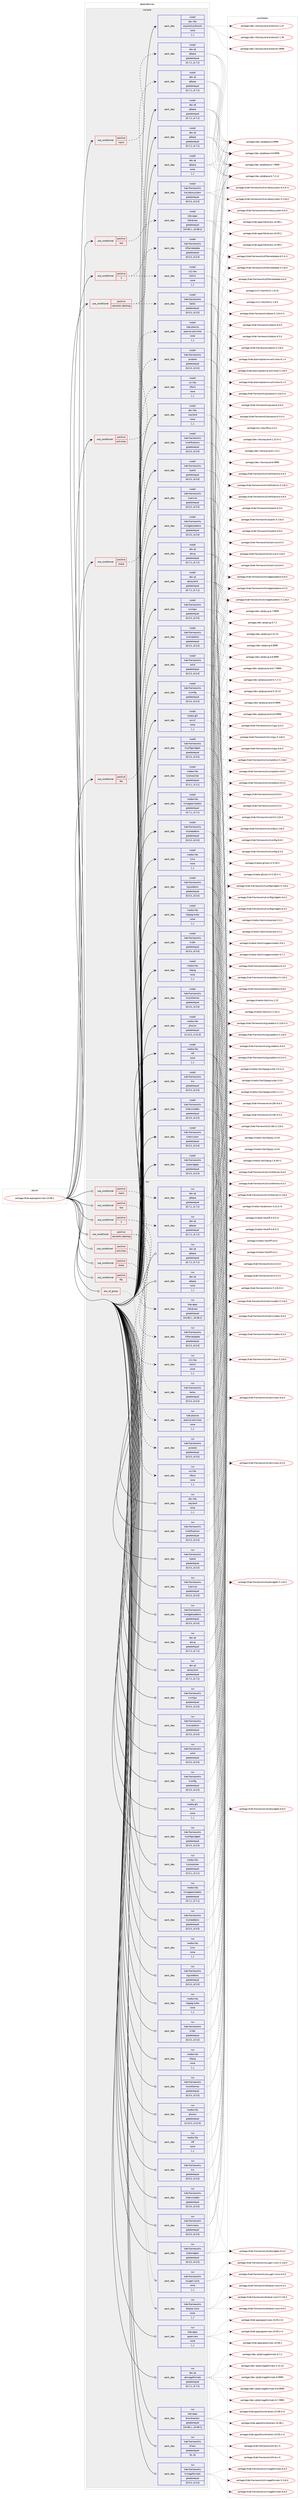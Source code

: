 digraph prolog {

# *************
# Graph options
# *************

newrank=true;
concentrate=true;
compound=true;
graph [rankdir=LR,fontname=Helvetica,fontsize=10,ranksep=1.5];#, ranksep=2.5, nodesep=0.2];
edge  [arrowhead=vee];
node  [fontname=Helvetica,fontsize=10];

# **********
# The ebuild
# **********

subgraph cluster_leftcol {
color=gray;
label=<<i>ebuild</i>>;
id [label="portage://kde-apps/gwenview-24.08.1", color=red, width=4, href="../kde-apps/gwenview-24.08.1.svg"];
}

# ****************
# The dependencies
# ****************

subgraph cluster_midcol {
color=gray;
label=<<i>dependencies</i>>;
subgraph cluster_compile {
fillcolor="#eeeeee";
style=filled;
label=<<i>compile</i>>;
subgraph cond198428 {
dependency746556 [label=<<TABLE BORDER="0" CELLBORDER="1" CELLSPACING="0" CELLPADDING="4"><TR><TD ROWSPAN="3" CELLPADDING="10">use_conditional</TD></TR><TR><TD>positive</TD></TR><TR><TD>X</TD></TR></TABLE>>, shape=none, color=red];
subgraph pack542860 {
dependency746557 [label=<<TABLE BORDER="0" CELLBORDER="1" CELLSPACING="0" CELLPADDING="4" WIDTH="220"><TR><TD ROWSPAN="6" CELLPADDING="30">pack_dep</TD></TR><TR><TD WIDTH="110">install</TD></TR><TR><TD>dev-qt</TD></TR><TR><TD>qtbase</TD></TR><TR><TD>greaterequal</TD></TR><TR><TD>[6.7.2,,,6.7.2]</TD></TR></TABLE>>, shape=none, color=blue];
}
dependency746556:e -> dependency746557:w [weight=20,style="dashed",arrowhead="vee"];
subgraph pack542861 {
dependency746558 [label=<<TABLE BORDER="0" CELLBORDER="1" CELLSPACING="0" CELLPADDING="4" WIDTH="220"><TR><TD ROWSPAN="6" CELLPADDING="30">pack_dep</TD></TR><TR><TD WIDTH="110">install</TD></TR><TR><TD>x11-libs</TD></TR><TR><TD>libX11</TD></TR><TR><TD>none</TD></TR><TR><TD>[,,]</TD></TR></TABLE>>, shape=none, color=blue];
}
dependency746556:e -> dependency746558:w [weight=20,style="dashed",arrowhead="vee"];
}
id:e -> dependency746556:w [weight=20,style="solid",arrowhead="vee"];
subgraph cond198429 {
dependency746559 [label=<<TABLE BORDER="0" CELLBORDER="1" CELLSPACING="0" CELLPADDING="4"><TR><TD ROWSPAN="3" CELLPADDING="10">use_conditional</TD></TR><TR><TD>positive</TD></TR><TR><TD>activities</TD></TR></TABLE>>, shape=none, color=red];
subgraph pack542862 {
dependency746560 [label=<<TABLE BORDER="0" CELLBORDER="1" CELLSPACING="0" CELLPADDING="4" WIDTH="220"><TR><TD ROWSPAN="6" CELLPADDING="30">pack_dep</TD></TR><TR><TD WIDTH="110">install</TD></TR><TR><TD>kde-plasma</TD></TR><TR><TD>plasma-activities</TD></TR><TR><TD>none</TD></TR><TR><TD>[,,]</TD></TR></TABLE>>, shape=none, color=blue];
}
dependency746559:e -> dependency746560:w [weight=20,style="dashed",arrowhead="vee"];
}
id:e -> dependency746559:w [weight=20,style="solid",arrowhead="vee"];
subgraph cond198430 {
dependency746561 [label=<<TABLE BORDER="0" CELLBORDER="1" CELLSPACING="0" CELLPADDING="4"><TR><TD ROWSPAN="3" CELLPADDING="10">use_conditional</TD></TR><TR><TD>positive</TD></TR><TR><TD>fits</TD></TR></TABLE>>, shape=none, color=red];
subgraph pack542863 {
dependency746562 [label=<<TABLE BORDER="0" CELLBORDER="1" CELLSPACING="0" CELLPADDING="4" WIDTH="220"><TR><TD ROWSPAN="6" CELLPADDING="30">pack_dep</TD></TR><TR><TD WIDTH="110">install</TD></TR><TR><TD>sci-libs</TD></TR><TR><TD>cfitsio</TD></TR><TR><TD>none</TD></TR><TR><TD>[,,]</TD></TR></TABLE>>, shape=none, color=blue];
}
dependency746561:e -> dependency746562:w [weight=20,style="dashed",arrowhead="vee"];
}
id:e -> dependency746561:w [weight=20,style="solid",arrowhead="vee"];
subgraph cond198431 {
dependency746563 [label=<<TABLE BORDER="0" CELLBORDER="1" CELLSPACING="0" CELLPADDING="4"><TR><TD ROWSPAN="3" CELLPADDING="10">use_conditional</TD></TR><TR><TD>positive</TD></TR><TR><TD>mpris</TD></TR></TABLE>>, shape=none, color=red];
subgraph pack542864 {
dependency746564 [label=<<TABLE BORDER="0" CELLBORDER="1" CELLSPACING="0" CELLPADDING="4" WIDTH="220"><TR><TD ROWSPAN="6" CELLPADDING="30">pack_dep</TD></TR><TR><TD WIDTH="110">install</TD></TR><TR><TD>dev-qt</TD></TR><TR><TD>qtbase</TD></TR><TR><TD>greaterequal</TD></TR><TR><TD>[6.7.2,,,6.7.2]</TD></TR></TABLE>>, shape=none, color=blue];
}
dependency746563:e -> dependency746564:w [weight=20,style="dashed",arrowhead="vee"];
}
id:e -> dependency746563:w [weight=20,style="solid",arrowhead="vee"];
subgraph cond198432 {
dependency746565 [label=<<TABLE BORDER="0" CELLBORDER="1" CELLSPACING="0" CELLPADDING="4"><TR><TD ROWSPAN="3" CELLPADDING="10">use_conditional</TD></TR><TR><TD>positive</TD></TR><TR><TD>raw</TD></TR></TABLE>>, shape=none, color=red];
subgraph pack542865 {
dependency746566 [label=<<TABLE BORDER="0" CELLBORDER="1" CELLSPACING="0" CELLPADDING="4" WIDTH="220"><TR><TD ROWSPAN="6" CELLPADDING="30">pack_dep</TD></TR><TR><TD WIDTH="110">install</TD></TR><TR><TD>kde-apps</TD></TR><TR><TD>libkdcraw</TD></TR><TR><TD>greaterequal</TD></TR><TR><TD>[24.08.1,,,24.08.1]</TD></TR></TABLE>>, shape=none, color=blue];
}
dependency746565:e -> dependency746566:w [weight=20,style="dashed",arrowhead="vee"];
}
id:e -> dependency746565:w [weight=20,style="solid",arrowhead="vee"];
subgraph cond198433 {
dependency746567 [label=<<TABLE BORDER="0" CELLBORDER="1" CELLSPACING="0" CELLPADDING="4"><TR><TD ROWSPAN="3" CELLPADDING="10">use_conditional</TD></TR><TR><TD>positive</TD></TR><TR><TD>semantic-desktop</TD></TR></TABLE>>, shape=none, color=red];
subgraph pack542866 {
dependency746568 [label=<<TABLE BORDER="0" CELLBORDER="1" CELLSPACING="0" CELLPADDING="4" WIDTH="220"><TR><TD ROWSPAN="6" CELLPADDING="30">pack_dep</TD></TR><TR><TD WIDTH="110">install</TD></TR><TR><TD>kde-frameworks</TD></TR><TR><TD>baloo</TD></TR><TR><TD>greaterequal</TD></TR><TR><TD>[6.5.0,,,6.5.0]</TD></TR></TABLE>>, shape=none, color=blue];
}
dependency746567:e -> dependency746568:w [weight=20,style="dashed",arrowhead="vee"];
subgraph pack542867 {
dependency746569 [label=<<TABLE BORDER="0" CELLBORDER="1" CELLSPACING="0" CELLPADDING="4" WIDTH="220"><TR><TD ROWSPAN="6" CELLPADDING="30">pack_dep</TD></TR><TR><TD WIDTH="110">install</TD></TR><TR><TD>kde-frameworks</TD></TR><TR><TD>kfilemetadata</TD></TR><TR><TD>greaterequal</TD></TR><TR><TD>[6.5.0,,,6.5.0]</TD></TR></TABLE>>, shape=none, color=blue];
}
dependency746567:e -> dependency746569:w [weight=20,style="dashed",arrowhead="vee"];
}
id:e -> dependency746567:w [weight=20,style="solid",arrowhead="vee"];
subgraph cond198434 {
dependency746570 [label=<<TABLE BORDER="0" CELLBORDER="1" CELLSPACING="0" CELLPADDING="4"><TR><TD ROWSPAN="3" CELLPADDING="10">use_conditional</TD></TR><TR><TD>positive</TD></TR><TR><TD>share</TD></TR></TABLE>>, shape=none, color=red];
subgraph pack542868 {
dependency746571 [label=<<TABLE BORDER="0" CELLBORDER="1" CELLSPACING="0" CELLPADDING="4" WIDTH="220"><TR><TD ROWSPAN="6" CELLPADDING="30">pack_dep</TD></TR><TR><TD WIDTH="110">install</TD></TR><TR><TD>kde-frameworks</TD></TR><TR><TD>purpose</TD></TR><TR><TD>greaterequal</TD></TR><TR><TD>[6.5.0,,,6.5.0]</TD></TR></TABLE>>, shape=none, color=blue];
}
dependency746570:e -> dependency746571:w [weight=20,style="dashed",arrowhead="vee"];
}
id:e -> dependency746570:w [weight=20,style="solid",arrowhead="vee"];
subgraph pack542869 {
dependency746572 [label=<<TABLE BORDER="0" CELLBORDER="1" CELLSPACING="0" CELLPADDING="4" WIDTH="220"><TR><TD ROWSPAN="6" CELLPADDING="30">pack_dep</TD></TR><TR><TD WIDTH="110">install</TD></TR><TR><TD>dev-libs</TD></TR><TR><TD>wayland</TD></TR><TR><TD>none</TD></TR><TR><TD>[,,]</TD></TR></TABLE>>, shape=none, color=blue];
}
id:e -> dependency746572:w [weight=20,style="solid",arrowhead="vee"];
subgraph pack542870 {
dependency746573 [label=<<TABLE BORDER="0" CELLBORDER="1" CELLSPACING="0" CELLPADDING="4" WIDTH="220"><TR><TD ROWSPAN="6" CELLPADDING="30">pack_dep</TD></TR><TR><TD WIDTH="110">install</TD></TR><TR><TD>dev-libs</TD></TR><TR><TD>wayland-protocols</TD></TR><TR><TD>none</TD></TR><TR><TD>[,,]</TD></TR></TABLE>>, shape=none, color=blue];
}
id:e -> dependency746573:w [weight=20,style="solid",arrowhead="vee"];
subgraph pack542871 {
dependency746574 [label=<<TABLE BORDER="0" CELLBORDER="1" CELLSPACING="0" CELLPADDING="4" WIDTH="220"><TR><TD ROWSPAN="6" CELLPADDING="30">pack_dep</TD></TR><TR><TD WIDTH="110">install</TD></TR><TR><TD>dev-qt</TD></TR><TR><TD>qtbase</TD></TR><TR><TD>greaterequal</TD></TR><TR><TD>[6.7.2,,,6.7.2]</TD></TR></TABLE>>, shape=none, color=blue];
}
id:e -> dependency746574:w [weight=20,style="solid",arrowhead="vee"];
subgraph pack542872 {
dependency746575 [label=<<TABLE BORDER="0" CELLBORDER="1" CELLSPACING="0" CELLPADDING="4" WIDTH="220"><TR><TD ROWSPAN="6" CELLPADDING="30">pack_dep</TD></TR><TR><TD WIDTH="110">install</TD></TR><TR><TD>dev-qt</TD></TR><TR><TD>qtbase</TD></TR><TR><TD>greaterequal</TD></TR><TR><TD>[6.7.2,,,6.7.2]</TD></TR></TABLE>>, shape=none, color=blue];
}
id:e -> dependency746575:w [weight=20,style="solid",arrowhead="vee"];
subgraph pack542873 {
dependency746576 [label=<<TABLE BORDER="0" CELLBORDER="1" CELLSPACING="0" CELLPADDING="4" WIDTH="220"><TR><TD ROWSPAN="6" CELLPADDING="30">pack_dep</TD></TR><TR><TD WIDTH="110">install</TD></TR><TR><TD>dev-qt</TD></TR><TR><TD>qtbase</TD></TR><TR><TD>none</TD></TR><TR><TD>[,,]</TD></TR></TABLE>>, shape=none, color=blue];
}
id:e -> dependency746576:w [weight=20,style="solid",arrowhead="vee"];
subgraph pack542874 {
dependency746577 [label=<<TABLE BORDER="0" CELLBORDER="1" CELLSPACING="0" CELLPADDING="4" WIDTH="220"><TR><TD ROWSPAN="6" CELLPADDING="30">pack_dep</TD></TR><TR><TD WIDTH="110">install</TD></TR><TR><TD>dev-qt</TD></TR><TR><TD>qtsvg</TD></TR><TR><TD>greaterequal</TD></TR><TR><TD>[6.7.2,,,6.7.2]</TD></TR></TABLE>>, shape=none, color=blue];
}
id:e -> dependency746577:w [weight=20,style="solid",arrowhead="vee"];
subgraph pack542875 {
dependency746578 [label=<<TABLE BORDER="0" CELLBORDER="1" CELLSPACING="0" CELLPADDING="4" WIDTH="220"><TR><TD ROWSPAN="6" CELLPADDING="30">pack_dep</TD></TR><TR><TD WIDTH="110">install</TD></TR><TR><TD>dev-qt</TD></TR><TR><TD>qtwayland</TD></TR><TR><TD>greaterequal</TD></TR><TR><TD>[6.7.2,,,6.7.2]</TD></TR></TABLE>>, shape=none, color=blue];
}
id:e -> dependency746578:w [weight=20,style="solid",arrowhead="vee"];
subgraph pack542876 {
dependency746579 [label=<<TABLE BORDER="0" CELLBORDER="1" CELLSPACING="0" CELLPADDING="4" WIDTH="220"><TR><TD ROWSPAN="6" CELLPADDING="30">pack_dep</TD></TR><TR><TD WIDTH="110">install</TD></TR><TR><TD>kde-frameworks</TD></TR><TR><TD>kcompletion</TD></TR><TR><TD>greaterequal</TD></TR><TR><TD>[6.5.0,,,6.5.0]</TD></TR></TABLE>>, shape=none, color=blue];
}
id:e -> dependency746579:w [weight=20,style="solid",arrowhead="vee"];
subgraph pack542877 {
dependency746580 [label=<<TABLE BORDER="0" CELLBORDER="1" CELLSPACING="0" CELLPADDING="4" WIDTH="220"><TR><TD ROWSPAN="6" CELLPADDING="30">pack_dep</TD></TR><TR><TD WIDTH="110">install</TD></TR><TR><TD>kde-frameworks</TD></TR><TR><TD>kconfig</TD></TR><TR><TD>greaterequal</TD></TR><TR><TD>[6.5.0,,,6.5.0]</TD></TR></TABLE>>, shape=none, color=blue];
}
id:e -> dependency746580:w [weight=20,style="solid",arrowhead="vee"];
subgraph pack542878 {
dependency746581 [label=<<TABLE BORDER="0" CELLBORDER="1" CELLSPACING="0" CELLPADDING="4" WIDTH="220"><TR><TD ROWSPAN="6" CELLPADDING="30">pack_dep</TD></TR><TR><TD WIDTH="110">install</TD></TR><TR><TD>kde-frameworks</TD></TR><TR><TD>kconfigwidgets</TD></TR><TR><TD>greaterequal</TD></TR><TR><TD>[6.5.0,,,6.5.0]</TD></TR></TABLE>>, shape=none, color=blue];
}
id:e -> dependency746581:w [weight=20,style="solid",arrowhead="vee"];
subgraph pack542879 {
dependency746582 [label=<<TABLE BORDER="0" CELLBORDER="1" CELLSPACING="0" CELLPADDING="4" WIDTH="220"><TR><TD ROWSPAN="6" CELLPADDING="30">pack_dep</TD></TR><TR><TD WIDTH="110">install</TD></TR><TR><TD>kde-frameworks</TD></TR><TR><TD>kcoreaddons</TD></TR><TR><TD>greaterequal</TD></TR><TR><TD>[6.5.0,,,6.5.0]</TD></TR></TABLE>>, shape=none, color=blue];
}
id:e -> dependency746582:w [weight=20,style="solid",arrowhead="vee"];
subgraph pack542880 {
dependency746583 [label=<<TABLE BORDER="0" CELLBORDER="1" CELLSPACING="0" CELLPADDING="4" WIDTH="220"><TR><TD ROWSPAN="6" CELLPADDING="30">pack_dep</TD></TR><TR><TD WIDTH="110">install</TD></TR><TR><TD>kde-frameworks</TD></TR><TR><TD>kguiaddons</TD></TR><TR><TD>greaterequal</TD></TR><TR><TD>[6.5.0,,,6.5.0]</TD></TR></TABLE>>, shape=none, color=blue];
}
id:e -> dependency746583:w [weight=20,style="solid",arrowhead="vee"];
subgraph pack542881 {
dependency746584 [label=<<TABLE BORDER="0" CELLBORDER="1" CELLSPACING="0" CELLPADDING="4" WIDTH="220"><TR><TD ROWSPAN="6" CELLPADDING="30">pack_dep</TD></TR><TR><TD WIDTH="110">install</TD></TR><TR><TD>kde-frameworks</TD></TR><TR><TD>ki18n</TD></TR><TR><TD>greaterequal</TD></TR><TR><TD>[6.5.0,,,6.5.0]</TD></TR></TABLE>>, shape=none, color=blue];
}
id:e -> dependency746584:w [weight=20,style="solid",arrowhead="vee"];
subgraph pack542882 {
dependency746585 [label=<<TABLE BORDER="0" CELLBORDER="1" CELLSPACING="0" CELLPADDING="4" WIDTH="220"><TR><TD ROWSPAN="6" CELLPADDING="30">pack_dep</TD></TR><TR><TD WIDTH="110">install</TD></TR><TR><TD>kde-frameworks</TD></TR><TR><TD>kiconthemes</TD></TR><TR><TD>greaterequal</TD></TR><TR><TD>[6.5.0,,,6.5.0]</TD></TR></TABLE>>, shape=none, color=blue];
}
id:e -> dependency746585:w [weight=20,style="solid",arrowhead="vee"];
subgraph pack542883 {
dependency746586 [label=<<TABLE BORDER="0" CELLBORDER="1" CELLSPACING="0" CELLPADDING="4" WIDTH="220"><TR><TD ROWSPAN="6" CELLPADDING="30">pack_dep</TD></TR><TR><TD WIDTH="110">install</TD></TR><TR><TD>kde-frameworks</TD></TR><TR><TD>kio</TD></TR><TR><TD>greaterequal</TD></TR><TR><TD>[6.5.0,,,6.5.0]</TD></TR></TABLE>>, shape=none, color=blue];
}
id:e -> dependency746586:w [weight=20,style="solid",arrowhead="vee"];
subgraph pack542884 {
dependency746587 [label=<<TABLE BORDER="0" CELLBORDER="1" CELLSPACING="0" CELLPADDING="4" WIDTH="220"><TR><TD ROWSPAN="6" CELLPADDING="30">pack_dep</TD></TR><TR><TD WIDTH="110">install</TD></TR><TR><TD>kde-frameworks</TD></TR><TR><TD>kitemmodels</TD></TR><TR><TD>greaterequal</TD></TR><TR><TD>[6.5.0,,,6.5.0]</TD></TR></TABLE>>, shape=none, color=blue];
}
id:e -> dependency746587:w [weight=20,style="solid",arrowhead="vee"];
subgraph pack542885 {
dependency746588 [label=<<TABLE BORDER="0" CELLBORDER="1" CELLSPACING="0" CELLPADDING="4" WIDTH="220"><TR><TD ROWSPAN="6" CELLPADDING="30">pack_dep</TD></TR><TR><TD WIDTH="110">install</TD></TR><TR><TD>kde-frameworks</TD></TR><TR><TD>kitemviews</TD></TR><TR><TD>greaterequal</TD></TR><TR><TD>[6.5.0,,,6.5.0]</TD></TR></TABLE>>, shape=none, color=blue];
}
id:e -> dependency746588:w [weight=20,style="solid",arrowhead="vee"];
subgraph pack542886 {
dependency746589 [label=<<TABLE BORDER="0" CELLBORDER="1" CELLSPACING="0" CELLPADDING="4" WIDTH="220"><TR><TD ROWSPAN="6" CELLPADDING="30">pack_dep</TD></TR><TR><TD WIDTH="110">install</TD></TR><TR><TD>kde-frameworks</TD></TR><TR><TD>kjobwidgets</TD></TR><TR><TD>greaterequal</TD></TR><TR><TD>[6.5.0,,,6.5.0]</TD></TR></TABLE>>, shape=none, color=blue];
}
id:e -> dependency746589:w [weight=20,style="solid",arrowhead="vee"];
subgraph pack542887 {
dependency746590 [label=<<TABLE BORDER="0" CELLBORDER="1" CELLSPACING="0" CELLPADDING="4" WIDTH="220"><TR><TD ROWSPAN="6" CELLPADDING="30">pack_dep</TD></TR><TR><TD WIDTH="110">install</TD></TR><TR><TD>kde-frameworks</TD></TR><TR><TD>knotifications</TD></TR><TR><TD>greaterequal</TD></TR><TR><TD>[6.5.0,,,6.5.0]</TD></TR></TABLE>>, shape=none, color=blue];
}
id:e -> dependency746590:w [weight=20,style="solid",arrowhead="vee"];
subgraph pack542888 {
dependency746591 [label=<<TABLE BORDER="0" CELLBORDER="1" CELLSPACING="0" CELLPADDING="4" WIDTH="220"><TR><TD ROWSPAN="6" CELLPADDING="30">pack_dep</TD></TR><TR><TD WIDTH="110">install</TD></TR><TR><TD>kde-frameworks</TD></TR><TR><TD>kparts</TD></TR><TR><TD>greaterequal</TD></TR><TR><TD>[6.5.0,,,6.5.0]</TD></TR></TABLE>>, shape=none, color=blue];
}
id:e -> dependency746591:w [weight=20,style="solid",arrowhead="vee"];
subgraph pack542889 {
dependency746592 [label=<<TABLE BORDER="0" CELLBORDER="1" CELLSPACING="0" CELLPADDING="4" WIDTH="220"><TR><TD ROWSPAN="6" CELLPADDING="30">pack_dep</TD></TR><TR><TD WIDTH="110">install</TD></TR><TR><TD>kde-frameworks</TD></TR><TR><TD>kservice</TD></TR><TR><TD>greaterequal</TD></TR><TR><TD>[6.5.0,,,6.5.0]</TD></TR></TABLE>>, shape=none, color=blue];
}
id:e -> dependency746592:w [weight=20,style="solid",arrowhead="vee"];
subgraph pack542890 {
dependency746593 [label=<<TABLE BORDER="0" CELLBORDER="1" CELLSPACING="0" CELLPADDING="4" WIDTH="220"><TR><TD ROWSPAN="6" CELLPADDING="30">pack_dep</TD></TR><TR><TD WIDTH="110">install</TD></TR><TR><TD>kde-frameworks</TD></TR><TR><TD>kwidgetsaddons</TD></TR><TR><TD>greaterequal</TD></TR><TR><TD>[6.5.0,,,6.5.0]</TD></TR></TABLE>>, shape=none, color=blue];
}
id:e -> dependency746593:w [weight=20,style="solid",arrowhead="vee"];
subgraph pack542891 {
dependency746594 [label=<<TABLE BORDER="0" CELLBORDER="1" CELLSPACING="0" CELLPADDING="4" WIDTH="220"><TR><TD ROWSPAN="6" CELLPADDING="30">pack_dep</TD></TR><TR><TD WIDTH="110">install</TD></TR><TR><TD>kde-frameworks</TD></TR><TR><TD>kwindowsystem</TD></TR><TR><TD>greaterequal</TD></TR><TR><TD>[6.5.0,,,6.5.0]</TD></TR></TABLE>>, shape=none, color=blue];
}
id:e -> dependency746594:w [weight=20,style="solid",arrowhead="vee"];
subgraph pack542892 {
dependency746595 [label=<<TABLE BORDER="0" CELLBORDER="1" CELLSPACING="0" CELLPADDING="4" WIDTH="220"><TR><TD ROWSPAN="6" CELLPADDING="30">pack_dep</TD></TR><TR><TD WIDTH="110">install</TD></TR><TR><TD>kde-frameworks</TD></TR><TR><TD>kxmlgui</TD></TR><TR><TD>greaterequal</TD></TR><TR><TD>[6.5.0,,,6.5.0]</TD></TR></TABLE>>, shape=none, color=blue];
}
id:e -> dependency746595:w [weight=20,style="solid",arrowhead="vee"];
subgraph pack542893 {
dependency746596 [label=<<TABLE BORDER="0" CELLBORDER="1" CELLSPACING="0" CELLPADDING="4" WIDTH="220"><TR><TD ROWSPAN="6" CELLPADDING="30">pack_dep</TD></TR><TR><TD WIDTH="110">install</TD></TR><TR><TD>kde-frameworks</TD></TR><TR><TD>solid</TD></TR><TR><TD>greaterequal</TD></TR><TR><TD>[6.5.0,,,6.5.0]</TD></TR></TABLE>>, shape=none, color=blue];
}
id:e -> dependency746596:w [weight=20,style="solid",arrowhead="vee"];
subgraph pack542894 {
dependency746597 [label=<<TABLE BORDER="0" CELLBORDER="1" CELLSPACING="0" CELLPADDING="4" WIDTH="220"><TR><TD ROWSPAN="6" CELLPADDING="30">pack_dep</TD></TR><TR><TD WIDTH="110">install</TD></TR><TR><TD>media-gfx</TD></TR><TR><TD>exiv2</TD></TR><TR><TD>none</TD></TR><TR><TD>[,,]</TD></TR></TABLE>>, shape=none, color=blue];
}
id:e -> dependency746597:w [weight=20,style="solid",arrowhead="vee"];
subgraph pack542895 {
dependency746598 [label=<<TABLE BORDER="0" CELLBORDER="1" CELLSPACING="0" CELLPADDING="4" WIDTH="220"><TR><TD ROWSPAN="6" CELLPADDING="30">pack_dep</TD></TR><TR><TD WIDTH="110">install</TD></TR><TR><TD>media-libs</TD></TR><TR><TD>kcolorpicker</TD></TR><TR><TD>greaterequal</TD></TR><TR><TD>[0.3.1,,,0.3.1]</TD></TR></TABLE>>, shape=none, color=blue];
}
id:e -> dependency746598:w [weight=20,style="solid",arrowhead="vee"];
subgraph pack542896 {
dependency746599 [label=<<TABLE BORDER="0" CELLBORDER="1" CELLSPACING="0" CELLPADDING="4" WIDTH="220"><TR><TD ROWSPAN="6" CELLPADDING="30">pack_dep</TD></TR><TR><TD WIDTH="110">install</TD></TR><TR><TD>media-libs</TD></TR><TR><TD>kimageannotator</TD></TR><TR><TD>greaterequal</TD></TR><TR><TD>[0.7.1,,,0.7.1]</TD></TR></TABLE>>, shape=none, color=blue];
}
id:e -> dependency746599:w [weight=20,style="solid",arrowhead="vee"];
subgraph pack542897 {
dependency746600 [label=<<TABLE BORDER="0" CELLBORDER="1" CELLSPACING="0" CELLPADDING="4" WIDTH="220"><TR><TD ROWSPAN="6" CELLPADDING="30">pack_dep</TD></TR><TR><TD WIDTH="110">install</TD></TR><TR><TD>media-libs</TD></TR><TR><TD>lcms</TD></TR><TR><TD>none</TD></TR><TR><TD>[,,]</TD></TR></TABLE>>, shape=none, color=blue];
}
id:e -> dependency746600:w [weight=20,style="solid",arrowhead="vee"];
subgraph pack542898 {
dependency746601 [label=<<TABLE BORDER="0" CELLBORDER="1" CELLSPACING="0" CELLPADDING="4" WIDTH="220"><TR><TD ROWSPAN="6" CELLPADDING="30">pack_dep</TD></TR><TR><TD WIDTH="110">install</TD></TR><TR><TD>media-libs</TD></TR><TR><TD>libjpeg-turbo</TD></TR><TR><TD>none</TD></TR><TR><TD>[,,]</TD></TR></TABLE>>, shape=none, color=blue];
}
id:e -> dependency746601:w [weight=20,style="solid",arrowhead="vee"];
subgraph pack542899 {
dependency746602 [label=<<TABLE BORDER="0" CELLBORDER="1" CELLSPACING="0" CELLPADDING="4" WIDTH="220"><TR><TD ROWSPAN="6" CELLPADDING="30">pack_dep</TD></TR><TR><TD WIDTH="110">install</TD></TR><TR><TD>media-libs</TD></TR><TR><TD>libpng</TD></TR><TR><TD>none</TD></TR><TR><TD>[,,]</TD></TR></TABLE>>, shape=none, color=blue];
}
id:e -> dependency746602:w [weight=20,style="solid",arrowhead="vee"];
subgraph pack542900 {
dependency746603 [label=<<TABLE BORDER="0" CELLBORDER="1" CELLSPACING="0" CELLPADDING="4" WIDTH="220"><TR><TD ROWSPAN="6" CELLPADDING="30">pack_dep</TD></TR><TR><TD WIDTH="110">install</TD></TR><TR><TD>media-libs</TD></TR><TR><TD>phonon</TD></TR><TR><TD>greaterequal</TD></TR><TR><TD>[4.12.0,,,4.12.0]</TD></TR></TABLE>>, shape=none, color=blue];
}
id:e -> dependency746603:w [weight=20,style="solid",arrowhead="vee"];
subgraph pack542901 {
dependency746604 [label=<<TABLE BORDER="0" CELLBORDER="1" CELLSPACING="0" CELLPADDING="4" WIDTH="220"><TR><TD ROWSPAN="6" CELLPADDING="30">pack_dep</TD></TR><TR><TD WIDTH="110">install</TD></TR><TR><TD>media-libs</TD></TR><TR><TD>tiff</TD></TR><TR><TD>none</TD></TR><TR><TD>[,,]</TD></TR></TABLE>>, shape=none, color=blue];
}
id:e -> dependency746604:w [weight=20,style="solid",arrowhead="vee"];
}
subgraph cluster_compileandrun {
fillcolor="#eeeeee";
style=filled;
label=<<i>compile and run</i>>;
}
subgraph cluster_run {
fillcolor="#eeeeee";
style=filled;
label=<<i>run</i>>;
subgraph any4877 {
dependency746605 [label=<<TABLE BORDER="0" CELLBORDER="1" CELLSPACING="0" CELLPADDING="4"><TR><TD CELLPADDING="10">any_of_group</TD></TR></TABLE>>, shape=none, color=red];subgraph pack542902 {
dependency746606 [label=<<TABLE BORDER="0" CELLBORDER="1" CELLSPACING="0" CELLPADDING="4" WIDTH="220"><TR><TD ROWSPAN="6" CELLPADDING="30">pack_dep</TD></TR><TR><TD WIDTH="110">run</TD></TR><TR><TD>kde-frameworks</TD></TR><TR><TD>breeze-icons</TD></TR><TR><TD>none</TD></TR><TR><TD>[,,]</TD></TR></TABLE>>, shape=none, color=blue];
}
dependency746605:e -> dependency746606:w [weight=20,style="dotted",arrowhead="oinv"];
subgraph pack542903 {
dependency746607 [label=<<TABLE BORDER="0" CELLBORDER="1" CELLSPACING="0" CELLPADDING="4" WIDTH="220"><TR><TD ROWSPAN="6" CELLPADDING="30">pack_dep</TD></TR><TR><TD WIDTH="110">run</TD></TR><TR><TD>kde-frameworks</TD></TR><TR><TD>oxygen-icons</TD></TR><TR><TD>none</TD></TR><TR><TD>[,,]</TD></TR></TABLE>>, shape=none, color=blue];
}
dependency746605:e -> dependency746607:w [weight=20,style="dotted",arrowhead="oinv"];
}
id:e -> dependency746605:w [weight=20,style="solid",arrowhead="odot"];
subgraph cond198435 {
dependency746608 [label=<<TABLE BORDER="0" CELLBORDER="1" CELLSPACING="0" CELLPADDING="4"><TR><TD ROWSPAN="3" CELLPADDING="10">use_conditional</TD></TR><TR><TD>positive</TD></TR><TR><TD>X</TD></TR></TABLE>>, shape=none, color=red];
subgraph pack542904 {
dependency746609 [label=<<TABLE BORDER="0" CELLBORDER="1" CELLSPACING="0" CELLPADDING="4" WIDTH="220"><TR><TD ROWSPAN="6" CELLPADDING="30">pack_dep</TD></TR><TR><TD WIDTH="110">run</TD></TR><TR><TD>dev-qt</TD></TR><TR><TD>qtbase</TD></TR><TR><TD>greaterequal</TD></TR><TR><TD>[6.7.2,,,6.7.2]</TD></TR></TABLE>>, shape=none, color=blue];
}
dependency746608:e -> dependency746609:w [weight=20,style="dashed",arrowhead="vee"];
subgraph pack542905 {
dependency746610 [label=<<TABLE BORDER="0" CELLBORDER="1" CELLSPACING="0" CELLPADDING="4" WIDTH="220"><TR><TD ROWSPAN="6" CELLPADDING="30">pack_dep</TD></TR><TR><TD WIDTH="110">run</TD></TR><TR><TD>x11-libs</TD></TR><TR><TD>libX11</TD></TR><TR><TD>none</TD></TR><TR><TD>[,,]</TD></TR></TABLE>>, shape=none, color=blue];
}
dependency746608:e -> dependency746610:w [weight=20,style="dashed",arrowhead="vee"];
}
id:e -> dependency746608:w [weight=20,style="solid",arrowhead="odot"];
subgraph cond198436 {
dependency746611 [label=<<TABLE BORDER="0" CELLBORDER="1" CELLSPACING="0" CELLPADDING="4"><TR><TD ROWSPAN="3" CELLPADDING="10">use_conditional</TD></TR><TR><TD>positive</TD></TR><TR><TD>activities</TD></TR></TABLE>>, shape=none, color=red];
subgraph pack542906 {
dependency746612 [label=<<TABLE BORDER="0" CELLBORDER="1" CELLSPACING="0" CELLPADDING="4" WIDTH="220"><TR><TD ROWSPAN="6" CELLPADDING="30">pack_dep</TD></TR><TR><TD WIDTH="110">run</TD></TR><TR><TD>kde-plasma</TD></TR><TR><TD>plasma-activities</TD></TR><TR><TD>none</TD></TR><TR><TD>[,,]</TD></TR></TABLE>>, shape=none, color=blue];
}
dependency746611:e -> dependency746612:w [weight=20,style="dashed",arrowhead="vee"];
}
id:e -> dependency746611:w [weight=20,style="solid",arrowhead="odot"];
subgraph cond198437 {
dependency746613 [label=<<TABLE BORDER="0" CELLBORDER="1" CELLSPACING="0" CELLPADDING="4"><TR><TD ROWSPAN="3" CELLPADDING="10">use_conditional</TD></TR><TR><TD>positive</TD></TR><TR><TD>fits</TD></TR></TABLE>>, shape=none, color=red];
subgraph pack542907 {
dependency746614 [label=<<TABLE BORDER="0" CELLBORDER="1" CELLSPACING="0" CELLPADDING="4" WIDTH="220"><TR><TD ROWSPAN="6" CELLPADDING="30">pack_dep</TD></TR><TR><TD WIDTH="110">run</TD></TR><TR><TD>sci-libs</TD></TR><TR><TD>cfitsio</TD></TR><TR><TD>none</TD></TR><TR><TD>[,,]</TD></TR></TABLE>>, shape=none, color=blue];
}
dependency746613:e -> dependency746614:w [weight=20,style="dashed",arrowhead="vee"];
}
id:e -> dependency746613:w [weight=20,style="solid",arrowhead="odot"];
subgraph cond198438 {
dependency746615 [label=<<TABLE BORDER="0" CELLBORDER="1" CELLSPACING="0" CELLPADDING="4"><TR><TD ROWSPAN="3" CELLPADDING="10">use_conditional</TD></TR><TR><TD>positive</TD></TR><TR><TD>mpris</TD></TR></TABLE>>, shape=none, color=red];
subgraph pack542908 {
dependency746616 [label=<<TABLE BORDER="0" CELLBORDER="1" CELLSPACING="0" CELLPADDING="4" WIDTH="220"><TR><TD ROWSPAN="6" CELLPADDING="30">pack_dep</TD></TR><TR><TD WIDTH="110">run</TD></TR><TR><TD>dev-qt</TD></TR><TR><TD>qtbase</TD></TR><TR><TD>greaterequal</TD></TR><TR><TD>[6.7.2,,,6.7.2]</TD></TR></TABLE>>, shape=none, color=blue];
}
dependency746615:e -> dependency746616:w [weight=20,style="dashed",arrowhead="vee"];
}
id:e -> dependency746615:w [weight=20,style="solid",arrowhead="odot"];
subgraph cond198439 {
dependency746617 [label=<<TABLE BORDER="0" CELLBORDER="1" CELLSPACING="0" CELLPADDING="4"><TR><TD ROWSPAN="3" CELLPADDING="10">use_conditional</TD></TR><TR><TD>positive</TD></TR><TR><TD>raw</TD></TR></TABLE>>, shape=none, color=red];
subgraph pack542909 {
dependency746618 [label=<<TABLE BORDER="0" CELLBORDER="1" CELLSPACING="0" CELLPADDING="4" WIDTH="220"><TR><TD ROWSPAN="6" CELLPADDING="30">pack_dep</TD></TR><TR><TD WIDTH="110">run</TD></TR><TR><TD>kde-apps</TD></TR><TR><TD>libkdcraw</TD></TR><TR><TD>greaterequal</TD></TR><TR><TD>[24.08.1,,,24.08.1]</TD></TR></TABLE>>, shape=none, color=blue];
}
dependency746617:e -> dependency746618:w [weight=20,style="dashed",arrowhead="vee"];
}
id:e -> dependency746617:w [weight=20,style="solid",arrowhead="odot"];
subgraph cond198440 {
dependency746619 [label=<<TABLE BORDER="0" CELLBORDER="1" CELLSPACING="0" CELLPADDING="4"><TR><TD ROWSPAN="3" CELLPADDING="10">use_conditional</TD></TR><TR><TD>positive</TD></TR><TR><TD>semantic-desktop</TD></TR></TABLE>>, shape=none, color=red];
subgraph pack542910 {
dependency746620 [label=<<TABLE BORDER="0" CELLBORDER="1" CELLSPACING="0" CELLPADDING="4" WIDTH="220"><TR><TD ROWSPAN="6" CELLPADDING="30">pack_dep</TD></TR><TR><TD WIDTH="110">run</TD></TR><TR><TD>kde-frameworks</TD></TR><TR><TD>baloo</TD></TR><TR><TD>greaterequal</TD></TR><TR><TD>[6.5.0,,,6.5.0]</TD></TR></TABLE>>, shape=none, color=blue];
}
dependency746619:e -> dependency746620:w [weight=20,style="dashed",arrowhead="vee"];
subgraph pack542911 {
dependency746621 [label=<<TABLE BORDER="0" CELLBORDER="1" CELLSPACING="0" CELLPADDING="4" WIDTH="220"><TR><TD ROWSPAN="6" CELLPADDING="30">pack_dep</TD></TR><TR><TD WIDTH="110">run</TD></TR><TR><TD>kde-frameworks</TD></TR><TR><TD>kfilemetadata</TD></TR><TR><TD>greaterequal</TD></TR><TR><TD>[6.5.0,,,6.5.0]</TD></TR></TABLE>>, shape=none, color=blue];
}
dependency746619:e -> dependency746621:w [weight=20,style="dashed",arrowhead="vee"];
}
id:e -> dependency746619:w [weight=20,style="solid",arrowhead="odot"];
subgraph cond198441 {
dependency746622 [label=<<TABLE BORDER="0" CELLBORDER="1" CELLSPACING="0" CELLPADDING="4"><TR><TD ROWSPAN="3" CELLPADDING="10">use_conditional</TD></TR><TR><TD>positive</TD></TR><TR><TD>share</TD></TR></TABLE>>, shape=none, color=red];
subgraph pack542912 {
dependency746623 [label=<<TABLE BORDER="0" CELLBORDER="1" CELLSPACING="0" CELLPADDING="4" WIDTH="220"><TR><TD ROWSPAN="6" CELLPADDING="30">pack_dep</TD></TR><TR><TD WIDTH="110">run</TD></TR><TR><TD>kde-frameworks</TD></TR><TR><TD>purpose</TD></TR><TR><TD>greaterequal</TD></TR><TR><TD>[6.5.0,,,6.5.0]</TD></TR></TABLE>>, shape=none, color=blue];
}
dependency746622:e -> dependency746623:w [weight=20,style="dashed",arrowhead="vee"];
}
id:e -> dependency746622:w [weight=20,style="solid",arrowhead="odot"];
subgraph pack542913 {
dependency746624 [label=<<TABLE BORDER="0" CELLBORDER="1" CELLSPACING="0" CELLPADDING="4" WIDTH="220"><TR><TD ROWSPAN="6" CELLPADDING="30">pack_dep</TD></TR><TR><TD WIDTH="110">run</TD></TR><TR><TD>dev-libs</TD></TR><TR><TD>wayland</TD></TR><TR><TD>none</TD></TR><TR><TD>[,,]</TD></TR></TABLE>>, shape=none, color=blue];
}
id:e -> dependency746624:w [weight=20,style="solid",arrowhead="odot"];
subgraph pack542914 {
dependency746625 [label=<<TABLE BORDER="0" CELLBORDER="1" CELLSPACING="0" CELLPADDING="4" WIDTH="220"><TR><TD ROWSPAN="6" CELLPADDING="30">pack_dep</TD></TR><TR><TD WIDTH="110">run</TD></TR><TR><TD>dev-qt</TD></TR><TR><TD>qtbase</TD></TR><TR><TD>greaterequal</TD></TR><TR><TD>[6.7.2,,,6.7.2]</TD></TR></TABLE>>, shape=none, color=blue];
}
id:e -> dependency746625:w [weight=20,style="solid",arrowhead="odot"];
subgraph pack542915 {
dependency746626 [label=<<TABLE BORDER="0" CELLBORDER="1" CELLSPACING="0" CELLPADDING="4" WIDTH="220"><TR><TD ROWSPAN="6" CELLPADDING="30">pack_dep</TD></TR><TR><TD WIDTH="110">run</TD></TR><TR><TD>dev-qt</TD></TR><TR><TD>qtbase</TD></TR><TR><TD>none</TD></TR><TR><TD>[,,]</TD></TR></TABLE>>, shape=none, color=blue];
}
id:e -> dependency746626:w [weight=20,style="solid",arrowhead="odot"];
subgraph pack542916 {
dependency746627 [label=<<TABLE BORDER="0" CELLBORDER="1" CELLSPACING="0" CELLPADDING="4" WIDTH="220"><TR><TD ROWSPAN="6" CELLPADDING="30">pack_dep</TD></TR><TR><TD WIDTH="110">run</TD></TR><TR><TD>dev-qt</TD></TR><TR><TD>qtimageformats</TD></TR><TR><TD>greaterequal</TD></TR><TR><TD>[6.7.2,,,6.7.2]</TD></TR></TABLE>>, shape=none, color=blue];
}
id:e -> dependency746627:w [weight=20,style="solid",arrowhead="odot"];
subgraph pack542917 {
dependency746628 [label=<<TABLE BORDER="0" CELLBORDER="1" CELLSPACING="0" CELLPADDING="4" WIDTH="220"><TR><TD ROWSPAN="6" CELLPADDING="30">pack_dep</TD></TR><TR><TD WIDTH="110">run</TD></TR><TR><TD>dev-qt</TD></TR><TR><TD>qtsvg</TD></TR><TR><TD>greaterequal</TD></TR><TR><TD>[6.7.2,,,6.7.2]</TD></TR></TABLE>>, shape=none, color=blue];
}
id:e -> dependency746628:w [weight=20,style="solid",arrowhead="odot"];
subgraph pack542918 {
dependency746629 [label=<<TABLE BORDER="0" CELLBORDER="1" CELLSPACING="0" CELLPADDING="4" WIDTH="220"><TR><TD ROWSPAN="6" CELLPADDING="30">pack_dep</TD></TR><TR><TD WIDTH="110">run</TD></TR><TR><TD>dev-qt</TD></TR><TR><TD>qtwayland</TD></TR><TR><TD>greaterequal</TD></TR><TR><TD>[6.7.2,,,6.7.2]</TD></TR></TABLE>>, shape=none, color=blue];
}
id:e -> dependency746629:w [weight=20,style="solid",arrowhead="odot"];
subgraph pack542919 {
dependency746630 [label=<<TABLE BORDER="0" CELLBORDER="1" CELLSPACING="0" CELLPADDING="4" WIDTH="220"><TR><TD ROWSPAN="6" CELLPADDING="30">pack_dep</TD></TR><TR><TD WIDTH="110">run</TD></TR><TR><TD>kde-apps</TD></TR><TR><TD>thumbnailers</TD></TR><TR><TD>greaterequal</TD></TR><TR><TD>[24.08.1,,,24.08.1]</TD></TR></TABLE>>, shape=none, color=blue];
}
id:e -> dependency746630:w [weight=20,style="solid",arrowhead="odot"];
subgraph pack542920 {
dependency746631 [label=<<TABLE BORDER="0" CELLBORDER="1" CELLSPACING="0" CELLPADDING="4" WIDTH="220"><TR><TD ROWSPAN="6" CELLPADDING="30">pack_dep</TD></TR><TR><TD WIDTH="110">run</TD></TR><TR><TD>kde-frameworks</TD></TR><TR><TD>kcompletion</TD></TR><TR><TD>greaterequal</TD></TR><TR><TD>[6.5.0,,,6.5.0]</TD></TR></TABLE>>, shape=none, color=blue];
}
id:e -> dependency746631:w [weight=20,style="solid",arrowhead="odot"];
subgraph pack542921 {
dependency746632 [label=<<TABLE BORDER="0" CELLBORDER="1" CELLSPACING="0" CELLPADDING="4" WIDTH="220"><TR><TD ROWSPAN="6" CELLPADDING="30">pack_dep</TD></TR><TR><TD WIDTH="110">run</TD></TR><TR><TD>kde-frameworks</TD></TR><TR><TD>kconfig</TD></TR><TR><TD>greaterequal</TD></TR><TR><TD>[6.5.0,,,6.5.0]</TD></TR></TABLE>>, shape=none, color=blue];
}
id:e -> dependency746632:w [weight=20,style="solid",arrowhead="odot"];
subgraph pack542922 {
dependency746633 [label=<<TABLE BORDER="0" CELLBORDER="1" CELLSPACING="0" CELLPADDING="4" WIDTH="220"><TR><TD ROWSPAN="6" CELLPADDING="30">pack_dep</TD></TR><TR><TD WIDTH="110">run</TD></TR><TR><TD>kde-frameworks</TD></TR><TR><TD>kconfigwidgets</TD></TR><TR><TD>greaterequal</TD></TR><TR><TD>[6.5.0,,,6.5.0]</TD></TR></TABLE>>, shape=none, color=blue];
}
id:e -> dependency746633:w [weight=20,style="solid",arrowhead="odot"];
subgraph pack542923 {
dependency746634 [label=<<TABLE BORDER="0" CELLBORDER="1" CELLSPACING="0" CELLPADDING="4" WIDTH="220"><TR><TD ROWSPAN="6" CELLPADDING="30">pack_dep</TD></TR><TR><TD WIDTH="110">run</TD></TR><TR><TD>kde-frameworks</TD></TR><TR><TD>kcoreaddons</TD></TR><TR><TD>greaterequal</TD></TR><TR><TD>[6.5.0,,,6.5.0]</TD></TR></TABLE>>, shape=none, color=blue];
}
id:e -> dependency746634:w [weight=20,style="solid",arrowhead="odot"];
subgraph pack542924 {
dependency746635 [label=<<TABLE BORDER="0" CELLBORDER="1" CELLSPACING="0" CELLPADDING="4" WIDTH="220"><TR><TD ROWSPAN="6" CELLPADDING="30">pack_dep</TD></TR><TR><TD WIDTH="110">run</TD></TR><TR><TD>kde-frameworks</TD></TR><TR><TD>kf-env</TD></TR><TR><TD>greaterequal</TD></TR><TR><TD>[6,,,6]</TD></TR></TABLE>>, shape=none, color=blue];
}
id:e -> dependency746635:w [weight=20,style="solid",arrowhead="odot"];
subgraph pack542925 {
dependency746636 [label=<<TABLE BORDER="0" CELLBORDER="1" CELLSPACING="0" CELLPADDING="4" WIDTH="220"><TR><TD ROWSPAN="6" CELLPADDING="30">pack_dep</TD></TR><TR><TD WIDTH="110">run</TD></TR><TR><TD>kde-frameworks</TD></TR><TR><TD>kguiaddons</TD></TR><TR><TD>greaterequal</TD></TR><TR><TD>[6.5.0,,,6.5.0]</TD></TR></TABLE>>, shape=none, color=blue];
}
id:e -> dependency746636:w [weight=20,style="solid",arrowhead="odot"];
subgraph pack542926 {
dependency746637 [label=<<TABLE BORDER="0" CELLBORDER="1" CELLSPACING="0" CELLPADDING="4" WIDTH="220"><TR><TD ROWSPAN="6" CELLPADDING="30">pack_dep</TD></TR><TR><TD WIDTH="110">run</TD></TR><TR><TD>kde-frameworks</TD></TR><TR><TD>ki18n</TD></TR><TR><TD>greaterequal</TD></TR><TR><TD>[6.5.0,,,6.5.0]</TD></TR></TABLE>>, shape=none, color=blue];
}
id:e -> dependency746637:w [weight=20,style="solid",arrowhead="odot"];
subgraph pack542927 {
dependency746638 [label=<<TABLE BORDER="0" CELLBORDER="1" CELLSPACING="0" CELLPADDING="4" WIDTH="220"><TR><TD ROWSPAN="6" CELLPADDING="30">pack_dep</TD></TR><TR><TD WIDTH="110">run</TD></TR><TR><TD>kde-frameworks</TD></TR><TR><TD>kiconthemes</TD></TR><TR><TD>greaterequal</TD></TR><TR><TD>[6.5.0,,,6.5.0]</TD></TR></TABLE>>, shape=none, color=blue];
}
id:e -> dependency746638:w [weight=20,style="solid",arrowhead="odot"];
subgraph pack542928 {
dependency746639 [label=<<TABLE BORDER="0" CELLBORDER="1" CELLSPACING="0" CELLPADDING="4" WIDTH="220"><TR><TD ROWSPAN="6" CELLPADDING="30">pack_dep</TD></TR><TR><TD WIDTH="110">run</TD></TR><TR><TD>kde-frameworks</TD></TR><TR><TD>kimageformats</TD></TR><TR><TD>greaterequal</TD></TR><TR><TD>[6.5.0,,,6.5.0]</TD></TR></TABLE>>, shape=none, color=blue];
}
id:e -> dependency746639:w [weight=20,style="solid",arrowhead="odot"];
subgraph pack542929 {
dependency746640 [label=<<TABLE BORDER="0" CELLBORDER="1" CELLSPACING="0" CELLPADDING="4" WIDTH="220"><TR><TD ROWSPAN="6" CELLPADDING="30">pack_dep</TD></TR><TR><TD WIDTH="110">run</TD></TR><TR><TD>kde-frameworks</TD></TR><TR><TD>kio</TD></TR><TR><TD>greaterequal</TD></TR><TR><TD>[6.5.0,,,6.5.0]</TD></TR></TABLE>>, shape=none, color=blue];
}
id:e -> dependency746640:w [weight=20,style="solid",arrowhead="odot"];
subgraph pack542930 {
dependency746641 [label=<<TABLE BORDER="0" CELLBORDER="1" CELLSPACING="0" CELLPADDING="4" WIDTH="220"><TR><TD ROWSPAN="6" CELLPADDING="30">pack_dep</TD></TR><TR><TD WIDTH="110">run</TD></TR><TR><TD>kde-frameworks</TD></TR><TR><TD>kitemmodels</TD></TR><TR><TD>greaterequal</TD></TR><TR><TD>[6.5.0,,,6.5.0]</TD></TR></TABLE>>, shape=none, color=blue];
}
id:e -> dependency746641:w [weight=20,style="solid",arrowhead="odot"];
subgraph pack542931 {
dependency746642 [label=<<TABLE BORDER="0" CELLBORDER="1" CELLSPACING="0" CELLPADDING="4" WIDTH="220"><TR><TD ROWSPAN="6" CELLPADDING="30">pack_dep</TD></TR><TR><TD WIDTH="110">run</TD></TR><TR><TD>kde-frameworks</TD></TR><TR><TD>kitemviews</TD></TR><TR><TD>greaterequal</TD></TR><TR><TD>[6.5.0,,,6.5.0]</TD></TR></TABLE>>, shape=none, color=blue];
}
id:e -> dependency746642:w [weight=20,style="solid",arrowhead="odot"];
subgraph pack542932 {
dependency746643 [label=<<TABLE BORDER="0" CELLBORDER="1" CELLSPACING="0" CELLPADDING="4" WIDTH="220"><TR><TD ROWSPAN="6" CELLPADDING="30">pack_dep</TD></TR><TR><TD WIDTH="110">run</TD></TR><TR><TD>kde-frameworks</TD></TR><TR><TD>kjobwidgets</TD></TR><TR><TD>greaterequal</TD></TR><TR><TD>[6.5.0,,,6.5.0]</TD></TR></TABLE>>, shape=none, color=blue];
}
id:e -> dependency746643:w [weight=20,style="solid",arrowhead="odot"];
subgraph pack542933 {
dependency746644 [label=<<TABLE BORDER="0" CELLBORDER="1" CELLSPACING="0" CELLPADDING="4" WIDTH="220"><TR><TD ROWSPAN="6" CELLPADDING="30">pack_dep</TD></TR><TR><TD WIDTH="110">run</TD></TR><TR><TD>kde-frameworks</TD></TR><TR><TD>knotifications</TD></TR><TR><TD>greaterequal</TD></TR><TR><TD>[6.5.0,,,6.5.0]</TD></TR></TABLE>>, shape=none, color=blue];
}
id:e -> dependency746644:w [weight=20,style="solid",arrowhead="odot"];
subgraph pack542934 {
dependency746645 [label=<<TABLE BORDER="0" CELLBORDER="1" CELLSPACING="0" CELLPADDING="4" WIDTH="220"><TR><TD ROWSPAN="6" CELLPADDING="30">pack_dep</TD></TR><TR><TD WIDTH="110">run</TD></TR><TR><TD>kde-frameworks</TD></TR><TR><TD>kparts</TD></TR><TR><TD>greaterequal</TD></TR><TR><TD>[6.5.0,,,6.5.0]</TD></TR></TABLE>>, shape=none, color=blue];
}
id:e -> dependency746645:w [weight=20,style="solid",arrowhead="odot"];
subgraph pack542935 {
dependency746646 [label=<<TABLE BORDER="0" CELLBORDER="1" CELLSPACING="0" CELLPADDING="4" WIDTH="220"><TR><TD ROWSPAN="6" CELLPADDING="30">pack_dep</TD></TR><TR><TD WIDTH="110">run</TD></TR><TR><TD>kde-frameworks</TD></TR><TR><TD>kservice</TD></TR><TR><TD>greaterequal</TD></TR><TR><TD>[6.5.0,,,6.5.0]</TD></TR></TABLE>>, shape=none, color=blue];
}
id:e -> dependency746646:w [weight=20,style="solid",arrowhead="odot"];
subgraph pack542936 {
dependency746647 [label=<<TABLE BORDER="0" CELLBORDER="1" CELLSPACING="0" CELLPADDING="4" WIDTH="220"><TR><TD ROWSPAN="6" CELLPADDING="30">pack_dep</TD></TR><TR><TD WIDTH="110">run</TD></TR><TR><TD>kde-frameworks</TD></TR><TR><TD>kwidgetsaddons</TD></TR><TR><TD>greaterequal</TD></TR><TR><TD>[6.5.0,,,6.5.0]</TD></TR></TABLE>>, shape=none, color=blue];
}
id:e -> dependency746647:w [weight=20,style="solid",arrowhead="odot"];
subgraph pack542937 {
dependency746648 [label=<<TABLE BORDER="0" CELLBORDER="1" CELLSPACING="0" CELLPADDING="4" WIDTH="220"><TR><TD ROWSPAN="6" CELLPADDING="30">pack_dep</TD></TR><TR><TD WIDTH="110">run</TD></TR><TR><TD>kde-frameworks</TD></TR><TR><TD>kxmlgui</TD></TR><TR><TD>greaterequal</TD></TR><TR><TD>[6.5.0,,,6.5.0]</TD></TR></TABLE>>, shape=none, color=blue];
}
id:e -> dependency746648:w [weight=20,style="solid",arrowhead="odot"];
subgraph pack542938 {
dependency746649 [label=<<TABLE BORDER="0" CELLBORDER="1" CELLSPACING="0" CELLPADDING="4" WIDTH="220"><TR><TD ROWSPAN="6" CELLPADDING="30">pack_dep</TD></TR><TR><TD WIDTH="110">run</TD></TR><TR><TD>kde-frameworks</TD></TR><TR><TD>solid</TD></TR><TR><TD>greaterequal</TD></TR><TR><TD>[6.5.0,,,6.5.0]</TD></TR></TABLE>>, shape=none, color=blue];
}
id:e -> dependency746649:w [weight=20,style="solid",arrowhead="odot"];
subgraph pack542939 {
dependency746650 [label=<<TABLE BORDER="0" CELLBORDER="1" CELLSPACING="0" CELLPADDING="4" WIDTH="220"><TR><TD ROWSPAN="6" CELLPADDING="30">pack_dep</TD></TR><TR><TD WIDTH="110">run</TD></TR><TR><TD>media-gfx</TD></TR><TR><TD>exiv2</TD></TR><TR><TD>none</TD></TR><TR><TD>[,,]</TD></TR></TABLE>>, shape=none, color=blue];
}
id:e -> dependency746650:w [weight=20,style="solid",arrowhead="odot"];
subgraph pack542940 {
dependency746651 [label=<<TABLE BORDER="0" CELLBORDER="1" CELLSPACING="0" CELLPADDING="4" WIDTH="220"><TR><TD ROWSPAN="6" CELLPADDING="30">pack_dep</TD></TR><TR><TD WIDTH="110">run</TD></TR><TR><TD>media-libs</TD></TR><TR><TD>kcolorpicker</TD></TR><TR><TD>greaterequal</TD></TR><TR><TD>[0.3.1,,,0.3.1]</TD></TR></TABLE>>, shape=none, color=blue];
}
id:e -> dependency746651:w [weight=20,style="solid",arrowhead="odot"];
subgraph pack542941 {
dependency746652 [label=<<TABLE BORDER="0" CELLBORDER="1" CELLSPACING="0" CELLPADDING="4" WIDTH="220"><TR><TD ROWSPAN="6" CELLPADDING="30">pack_dep</TD></TR><TR><TD WIDTH="110">run</TD></TR><TR><TD>media-libs</TD></TR><TR><TD>kimageannotator</TD></TR><TR><TD>greaterequal</TD></TR><TR><TD>[0.7.1,,,0.7.1]</TD></TR></TABLE>>, shape=none, color=blue];
}
id:e -> dependency746652:w [weight=20,style="solid",arrowhead="odot"];
subgraph pack542942 {
dependency746653 [label=<<TABLE BORDER="0" CELLBORDER="1" CELLSPACING="0" CELLPADDING="4" WIDTH="220"><TR><TD ROWSPAN="6" CELLPADDING="30">pack_dep</TD></TR><TR><TD WIDTH="110">run</TD></TR><TR><TD>media-libs</TD></TR><TR><TD>lcms</TD></TR><TR><TD>none</TD></TR><TR><TD>[,,]</TD></TR></TABLE>>, shape=none, color=blue];
}
id:e -> dependency746653:w [weight=20,style="solid",arrowhead="odot"];
subgraph pack542943 {
dependency746654 [label=<<TABLE BORDER="0" CELLBORDER="1" CELLSPACING="0" CELLPADDING="4" WIDTH="220"><TR><TD ROWSPAN="6" CELLPADDING="30">pack_dep</TD></TR><TR><TD WIDTH="110">run</TD></TR><TR><TD>media-libs</TD></TR><TR><TD>libjpeg-turbo</TD></TR><TR><TD>none</TD></TR><TR><TD>[,,]</TD></TR></TABLE>>, shape=none, color=blue];
}
id:e -> dependency746654:w [weight=20,style="solid",arrowhead="odot"];
subgraph pack542944 {
dependency746655 [label=<<TABLE BORDER="0" CELLBORDER="1" CELLSPACING="0" CELLPADDING="4" WIDTH="220"><TR><TD ROWSPAN="6" CELLPADDING="30">pack_dep</TD></TR><TR><TD WIDTH="110">run</TD></TR><TR><TD>media-libs</TD></TR><TR><TD>libpng</TD></TR><TR><TD>none</TD></TR><TR><TD>[,,]</TD></TR></TABLE>>, shape=none, color=blue];
}
id:e -> dependency746655:w [weight=20,style="solid",arrowhead="odot"];
subgraph pack542945 {
dependency746656 [label=<<TABLE BORDER="0" CELLBORDER="1" CELLSPACING="0" CELLPADDING="4" WIDTH="220"><TR><TD ROWSPAN="6" CELLPADDING="30">pack_dep</TD></TR><TR><TD WIDTH="110">run</TD></TR><TR><TD>media-libs</TD></TR><TR><TD>phonon</TD></TR><TR><TD>greaterequal</TD></TR><TR><TD>[4.12.0,,,4.12.0]</TD></TR></TABLE>>, shape=none, color=blue];
}
id:e -> dependency746656:w [weight=20,style="solid",arrowhead="odot"];
subgraph pack542946 {
dependency746657 [label=<<TABLE BORDER="0" CELLBORDER="1" CELLSPACING="0" CELLPADDING="4" WIDTH="220"><TR><TD ROWSPAN="6" CELLPADDING="30">pack_dep</TD></TR><TR><TD WIDTH="110">run</TD></TR><TR><TD>media-libs</TD></TR><TR><TD>tiff</TD></TR><TR><TD>none</TD></TR><TR><TD>[,,]</TD></TR></TABLE>>, shape=none, color=blue];
}
id:e -> dependency746657:w [weight=20,style="solid",arrowhead="odot"];
subgraph pack542947 {
dependency746658 [label=<<TABLE BORDER="0" CELLBORDER="1" CELLSPACING="0" CELLPADDING="4" WIDTH="220"><TR><TD ROWSPAN="6" CELLPADDING="30">pack_dep</TD></TR><TR><TD WIDTH="110">run</TD></TR><TR><TD>kde-apps</TD></TR><TR><TD>gwenview</TD></TR><TR><TD>none</TD></TR><TR><TD>[,,]</TD></TR></TABLE>>, shape=none, color=blue];
}
id:e -> dependency746658:w [weight=20,style="solid",arrowhead="odot"];
}
}

# **************
# The candidates
# **************

subgraph cluster_choices {
rank=same;
color=gray;
label=<<i>candidates</i>>;

subgraph choice542860 {
color=black;
nodesep=1;
choice1001011184511311647113116989711510145544657575757 [label="portage://dev-qt/qtbase-6.9999", color=red, width=4,href="../dev-qt/qtbase-6.9999.svg"];
choice10010111845113116471131169897115101455446564657575757 [label="portage://dev-qt/qtbase-6.8.9999", color=red, width=4,href="../dev-qt/qtbase-6.8.9999.svg"];
choice10010111845113116471131169897115101455446554657575757 [label="portage://dev-qt/qtbase-6.7.9999", color=red, width=4,href="../dev-qt/qtbase-6.7.9999.svg"];
choice100101118451131164711311698971151014554465546504511452 [label="portage://dev-qt/qtbase-6.7.2-r4", color=red, width=4,href="../dev-qt/qtbase-6.7.2-r4.svg"];
dependency746557:e -> choice1001011184511311647113116989711510145544657575757:w [style=dotted,weight="100"];
dependency746557:e -> choice10010111845113116471131169897115101455446564657575757:w [style=dotted,weight="100"];
dependency746557:e -> choice10010111845113116471131169897115101455446554657575757:w [style=dotted,weight="100"];
dependency746557:e -> choice100101118451131164711311698971151014554465546504511452:w [style=dotted,weight="100"];
}
subgraph choice542861 {
color=black;
nodesep=1;
choice12049494510810598115471081059888494945494656464948 [label="portage://x11-libs/libX11-1.8.10", color=red, width=4,href="../x11-libs/libX11-1.8.10.svg"];
choice120494945108105981154710810598884949454946564657 [label="portage://x11-libs/libX11-1.8.9", color=red, width=4,href="../x11-libs/libX11-1.8.9.svg"];
dependency746558:e -> choice12049494510810598115471081059888494945494656464948:w [style=dotted,weight="100"];
dependency746558:e -> choice120494945108105981154710810598884949454946564657:w [style=dotted,weight="100"];
}
subgraph choice542862 {
color=black;
nodesep=1;
choice107100101451121089711510997471121089711510997459799116105118105116105101115455446494653 [label="portage://kde-plasma/plasma-activities-6.1.5", color=red, width=4,href="../kde-plasma/plasma-activities-6.1.5.svg"];
choice107100101451121089711510997471121089711510997459799116105118105116105101115455446494652 [label="portage://kde-plasma/plasma-activities-6.1.4", color=red, width=4,href="../kde-plasma/plasma-activities-6.1.4.svg"];
choice1071001014511210897115109974711210897115109974597991161051181051161051011154553464949544648 [label="portage://kde-plasma/plasma-activities-5.116.0", color=red, width=4,href="../kde-plasma/plasma-activities-5.116.0.svg"];
dependency746560:e -> choice107100101451121089711510997471121089711510997459799116105118105116105101115455446494653:w [style=dotted,weight="100"];
dependency746560:e -> choice107100101451121089711510997471121089711510997459799116105118105116105101115455446494652:w [style=dotted,weight="100"];
dependency746560:e -> choice1071001014511210897115109974711210897115109974597991161051181051161051011154553464949544648:w [style=dotted,weight="100"];
}
subgraph choice542863 {
color=black;
nodesep=1;
choice1159910545108105981154799102105116115105111455246524649 [label="portage://sci-libs/cfitsio-4.4.1", color=red, width=4,href="../sci-libs/cfitsio-4.4.1.svg"];
dependency746562:e -> choice1159910545108105981154799102105116115105111455246524649:w [style=dotted,weight="100"];
}
subgraph choice542864 {
color=black;
nodesep=1;
choice1001011184511311647113116989711510145544657575757 [label="portage://dev-qt/qtbase-6.9999", color=red, width=4,href="../dev-qt/qtbase-6.9999.svg"];
choice10010111845113116471131169897115101455446564657575757 [label="portage://dev-qt/qtbase-6.8.9999", color=red, width=4,href="../dev-qt/qtbase-6.8.9999.svg"];
choice10010111845113116471131169897115101455446554657575757 [label="portage://dev-qt/qtbase-6.7.9999", color=red, width=4,href="../dev-qt/qtbase-6.7.9999.svg"];
choice100101118451131164711311698971151014554465546504511452 [label="portage://dev-qt/qtbase-6.7.2-r4", color=red, width=4,href="../dev-qt/qtbase-6.7.2-r4.svg"];
dependency746564:e -> choice1001011184511311647113116989711510145544657575757:w [style=dotted,weight="100"];
dependency746564:e -> choice10010111845113116471131169897115101455446564657575757:w [style=dotted,weight="100"];
dependency746564:e -> choice10010111845113116471131169897115101455446554657575757:w [style=dotted,weight="100"];
dependency746564:e -> choice100101118451131164711311698971151014554465546504511452:w [style=dotted,weight="100"];
}
subgraph choice542865 {
color=black;
nodesep=1;
choice1071001014597112112115471081059810710099114971194550524648564649 [label="portage://kde-apps/libkdcraw-24.08.1", color=red, width=4,href="../kde-apps/libkdcraw-24.08.1.svg"];
choice1071001014597112112115471081059810710099114971194550524648534650 [label="portage://kde-apps/libkdcraw-24.05.2", color=red, width=4,href="../kde-apps/libkdcraw-24.05.2.svg"];
choice1071001014597112112115471081059810710099114971194550514648564653 [label="portage://kde-apps/libkdcraw-23.08.5", color=red, width=4,href="../kde-apps/libkdcraw-23.08.5.svg"];
dependency746566:e -> choice1071001014597112112115471081059810710099114971194550524648564649:w [style=dotted,weight="100"];
dependency746566:e -> choice1071001014597112112115471081059810710099114971194550524648534650:w [style=dotted,weight="100"];
dependency746566:e -> choice1071001014597112112115471081059810710099114971194550514648564653:w [style=dotted,weight="100"];
}
subgraph choice542866 {
color=black;
nodesep=1;
choice1071001014510211497109101119111114107115479897108111111455446544648 [label="portage://kde-frameworks/baloo-6.6.0", color=red, width=4,href="../kde-frameworks/baloo-6.6.0.svg"];
choice1071001014510211497109101119111114107115479897108111111455446534648 [label="portage://kde-frameworks/baloo-6.5.0", color=red, width=4,href="../kde-frameworks/baloo-6.5.0.svg"];
choice107100101451021149710910111911111410711547989710811111145534649495446484511449 [label="portage://kde-frameworks/baloo-5.116.0-r1", color=red, width=4,href="../kde-frameworks/baloo-5.116.0-r1.svg"];
choice10710010145102114971091011191111141071154798971081111114553464949544648 [label="portage://kde-frameworks/baloo-5.116.0", color=red, width=4,href="../kde-frameworks/baloo-5.116.0.svg"];
dependency746568:e -> choice1071001014510211497109101119111114107115479897108111111455446544648:w [style=dotted,weight="100"];
dependency746568:e -> choice1071001014510211497109101119111114107115479897108111111455446534648:w [style=dotted,weight="100"];
dependency746568:e -> choice107100101451021149710910111911111410711547989710811111145534649495446484511449:w [style=dotted,weight="100"];
dependency746568:e -> choice10710010145102114971091011191111141071154798971081111114553464949544648:w [style=dotted,weight="100"];
}
subgraph choice542867 {
color=black;
nodesep=1;
choice107100101451021149710910111911111410711547107102105108101109101116971009711697455446544648 [label="portage://kde-frameworks/kfilemetadata-6.6.0", color=red, width=4,href="../kde-frameworks/kfilemetadata-6.6.0.svg"];
choice1071001014510211497109101119111114107115471071021051081011091011169710097116974554465346484511449 [label="portage://kde-frameworks/kfilemetadata-6.5.0-r1", color=red, width=4,href="../kde-frameworks/kfilemetadata-6.5.0-r1.svg"];
choice1071001014510211497109101119111114107115471071021051081011091011169710097116974553464949544648 [label="portage://kde-frameworks/kfilemetadata-5.116.0", color=red, width=4,href="../kde-frameworks/kfilemetadata-5.116.0.svg"];
dependency746569:e -> choice107100101451021149710910111911111410711547107102105108101109101116971009711697455446544648:w [style=dotted,weight="100"];
dependency746569:e -> choice1071001014510211497109101119111114107115471071021051081011091011169710097116974554465346484511449:w [style=dotted,weight="100"];
dependency746569:e -> choice1071001014510211497109101119111114107115471071021051081011091011169710097116974553464949544648:w [style=dotted,weight="100"];
}
subgraph choice542868 {
color=black;
nodesep=1;
choice107100101451021149710910111911111410711547112117114112111115101455446544648 [label="portage://kde-frameworks/purpose-6.6.0", color=red, width=4,href="../kde-frameworks/purpose-6.6.0.svg"];
choice1071001014510211497109101119111114107115471121171141121111151014554465346484511449 [label="portage://kde-frameworks/purpose-6.5.0-r1", color=red, width=4,href="../kde-frameworks/purpose-6.5.0-r1.svg"];
choice10710010145102114971091011191111141071154711211711411211111510145534649495446484511450 [label="portage://kde-frameworks/purpose-5.116.0-r2", color=red, width=4,href="../kde-frameworks/purpose-5.116.0-r2.svg"];
dependency746571:e -> choice107100101451021149710910111911111410711547112117114112111115101455446544648:w [style=dotted,weight="100"];
dependency746571:e -> choice1071001014510211497109101119111114107115471121171141121111151014554465346484511449:w [style=dotted,weight="100"];
dependency746571:e -> choice10710010145102114971091011191111141071154711211711411211111510145534649495446484511450:w [style=dotted,weight="100"];
}
subgraph choice542869 {
color=black;
nodesep=1;
choice10010111845108105981154711997121108971101004557575757 [label="portage://dev-libs/wayland-9999", color=red, width=4,href="../dev-libs/wayland-9999.svg"];
choice100101118451081059811547119971211089711010045494650514649 [label="portage://dev-libs/wayland-1.23.1", color=red, width=4,href="../dev-libs/wayland-1.23.1.svg"];
choice1001011184510810598115471199712110897110100454946505146484511449 [label="portage://dev-libs/wayland-1.23.0-r1", color=red, width=4,href="../dev-libs/wayland-1.23.0-r1.svg"];
dependency746572:e -> choice10010111845108105981154711997121108971101004557575757:w [style=dotted,weight="100"];
dependency746572:e -> choice100101118451081059811547119971211089711010045494650514649:w [style=dotted,weight="100"];
dependency746572:e -> choice1001011184510810598115471199712110897110100454946505146484511449:w [style=dotted,weight="100"];
}
subgraph choice542870 {
color=black;
nodesep=1;
choice100101118451081059811547119971211089711010045112114111116111991111081154557575757 [label="portage://dev-libs/wayland-protocols-9999", color=red, width=4,href="../dev-libs/wayland-protocols-9999.svg"];
choice100101118451081059811547119971211089711010045112114111116111991111081154549465155 [label="portage://dev-libs/wayland-protocols-1.37", color=red, width=4,href="../dev-libs/wayland-protocols-1.37.svg"];
choice100101118451081059811547119971211089711010045112114111116111991111081154549465154 [label="portage://dev-libs/wayland-protocols-1.36", color=red, width=4,href="../dev-libs/wayland-protocols-1.36.svg"];
dependency746573:e -> choice100101118451081059811547119971211089711010045112114111116111991111081154557575757:w [style=dotted,weight="100"];
dependency746573:e -> choice100101118451081059811547119971211089711010045112114111116111991111081154549465155:w [style=dotted,weight="100"];
dependency746573:e -> choice100101118451081059811547119971211089711010045112114111116111991111081154549465154:w [style=dotted,weight="100"];
}
subgraph choice542871 {
color=black;
nodesep=1;
choice1001011184511311647113116989711510145544657575757 [label="portage://dev-qt/qtbase-6.9999", color=red, width=4,href="../dev-qt/qtbase-6.9999.svg"];
choice10010111845113116471131169897115101455446564657575757 [label="portage://dev-qt/qtbase-6.8.9999", color=red, width=4,href="../dev-qt/qtbase-6.8.9999.svg"];
choice10010111845113116471131169897115101455446554657575757 [label="portage://dev-qt/qtbase-6.7.9999", color=red, width=4,href="../dev-qt/qtbase-6.7.9999.svg"];
choice100101118451131164711311698971151014554465546504511452 [label="portage://dev-qt/qtbase-6.7.2-r4", color=red, width=4,href="../dev-qt/qtbase-6.7.2-r4.svg"];
dependency746574:e -> choice1001011184511311647113116989711510145544657575757:w [style=dotted,weight="100"];
dependency746574:e -> choice10010111845113116471131169897115101455446564657575757:w [style=dotted,weight="100"];
dependency746574:e -> choice10010111845113116471131169897115101455446554657575757:w [style=dotted,weight="100"];
dependency746574:e -> choice100101118451131164711311698971151014554465546504511452:w [style=dotted,weight="100"];
}
subgraph choice542872 {
color=black;
nodesep=1;
choice1001011184511311647113116989711510145544657575757 [label="portage://dev-qt/qtbase-6.9999", color=red, width=4,href="../dev-qt/qtbase-6.9999.svg"];
choice10010111845113116471131169897115101455446564657575757 [label="portage://dev-qt/qtbase-6.8.9999", color=red, width=4,href="../dev-qt/qtbase-6.8.9999.svg"];
choice10010111845113116471131169897115101455446554657575757 [label="portage://dev-qt/qtbase-6.7.9999", color=red, width=4,href="../dev-qt/qtbase-6.7.9999.svg"];
choice100101118451131164711311698971151014554465546504511452 [label="portage://dev-qt/qtbase-6.7.2-r4", color=red, width=4,href="../dev-qt/qtbase-6.7.2-r4.svg"];
dependency746575:e -> choice1001011184511311647113116989711510145544657575757:w [style=dotted,weight="100"];
dependency746575:e -> choice10010111845113116471131169897115101455446564657575757:w [style=dotted,weight="100"];
dependency746575:e -> choice10010111845113116471131169897115101455446554657575757:w [style=dotted,weight="100"];
dependency746575:e -> choice100101118451131164711311698971151014554465546504511452:w [style=dotted,weight="100"];
}
subgraph choice542873 {
color=black;
nodesep=1;
choice1001011184511311647113116989711510145544657575757 [label="portage://dev-qt/qtbase-6.9999", color=red, width=4,href="../dev-qt/qtbase-6.9999.svg"];
choice10010111845113116471131169897115101455446564657575757 [label="portage://dev-qt/qtbase-6.8.9999", color=red, width=4,href="../dev-qt/qtbase-6.8.9999.svg"];
choice10010111845113116471131169897115101455446554657575757 [label="portage://dev-qt/qtbase-6.7.9999", color=red, width=4,href="../dev-qt/qtbase-6.7.9999.svg"];
choice100101118451131164711311698971151014554465546504511452 [label="portage://dev-qt/qtbase-6.7.2-r4", color=red, width=4,href="../dev-qt/qtbase-6.7.2-r4.svg"];
dependency746576:e -> choice1001011184511311647113116989711510145544657575757:w [style=dotted,weight="100"];
dependency746576:e -> choice10010111845113116471131169897115101455446564657575757:w [style=dotted,weight="100"];
dependency746576:e -> choice10010111845113116471131169897115101455446554657575757:w [style=dotted,weight="100"];
dependency746576:e -> choice100101118451131164711311698971151014554465546504511452:w [style=dotted,weight="100"];
}
subgraph choice542874 {
color=black;
nodesep=1;
choice100101118451131164711311611511810345544657575757 [label="portage://dev-qt/qtsvg-6.9999", color=red, width=4,href="../dev-qt/qtsvg-6.9999.svg"];
choice1001011184511311647113116115118103455446564657575757 [label="portage://dev-qt/qtsvg-6.8.9999", color=red, width=4,href="../dev-qt/qtsvg-6.8.9999.svg"];
choice1001011184511311647113116115118103455446554657575757 [label="portage://dev-qt/qtsvg-6.7.9999", color=red, width=4,href="../dev-qt/qtsvg-6.7.9999.svg"];
choice1001011184511311647113116115118103455446554650 [label="portage://dev-qt/qtsvg-6.7.2", color=red, width=4,href="../dev-qt/qtsvg-6.7.2.svg"];
choice10010111845113116471131161151181034553464953464952 [label="portage://dev-qt/qtsvg-5.15.14", color=red, width=4,href="../dev-qt/qtsvg-5.15.14.svg"];
dependency746577:e -> choice100101118451131164711311611511810345544657575757:w [style=dotted,weight="100"];
dependency746577:e -> choice1001011184511311647113116115118103455446564657575757:w [style=dotted,weight="100"];
dependency746577:e -> choice1001011184511311647113116115118103455446554657575757:w [style=dotted,weight="100"];
dependency746577:e -> choice1001011184511311647113116115118103455446554650:w [style=dotted,weight="100"];
dependency746577:e -> choice10010111845113116471131161151181034553464953464952:w [style=dotted,weight="100"];
}
subgraph choice542875 {
color=black;
nodesep=1;
choice1001011184511311647113116119971211089711010045544657575757 [label="portage://dev-qt/qtwayland-6.9999", color=red, width=4,href="../dev-qt/qtwayland-6.9999.svg"];
choice10010111845113116471131161199712110897110100455446564657575757 [label="portage://dev-qt/qtwayland-6.8.9999", color=red, width=4,href="../dev-qt/qtwayland-6.8.9999.svg"];
choice10010111845113116471131161199712110897110100455446554657575757 [label="portage://dev-qt/qtwayland-6.7.9999", color=red, width=4,href="../dev-qt/qtwayland-6.7.9999.svg"];
choice100101118451131164711311611997121108971101004554465546504511451 [label="portage://dev-qt/qtwayland-6.7.2-r3", color=red, width=4,href="../dev-qt/qtwayland-6.7.2-r3.svg"];
choice100101118451131164711311611997121108971101004553464953464952 [label="portage://dev-qt/qtwayland-5.15.14", color=red, width=4,href="../dev-qt/qtwayland-5.15.14.svg"];
dependency746578:e -> choice1001011184511311647113116119971211089711010045544657575757:w [style=dotted,weight="100"];
dependency746578:e -> choice10010111845113116471131161199712110897110100455446564657575757:w [style=dotted,weight="100"];
dependency746578:e -> choice10010111845113116471131161199712110897110100455446554657575757:w [style=dotted,weight="100"];
dependency746578:e -> choice100101118451131164711311611997121108971101004554465546504511451:w [style=dotted,weight="100"];
dependency746578:e -> choice100101118451131164711311611997121108971101004553464953464952:w [style=dotted,weight="100"];
}
subgraph choice542876 {
color=black;
nodesep=1;
choice10710010145102114971091011191111141071154710799111109112108101116105111110455446544648 [label="portage://kde-frameworks/kcompletion-6.6.0", color=red, width=4,href="../kde-frameworks/kcompletion-6.6.0.svg"];
choice10710010145102114971091011191111141071154710799111109112108101116105111110455446534648 [label="portage://kde-frameworks/kcompletion-6.5.0", color=red, width=4,href="../kde-frameworks/kcompletion-6.5.0.svg"];
choice107100101451021149710910111911111410711547107991111091121081011161051111104553464949544648 [label="portage://kde-frameworks/kcompletion-5.116.0", color=red, width=4,href="../kde-frameworks/kcompletion-5.116.0.svg"];
dependency746579:e -> choice10710010145102114971091011191111141071154710799111109112108101116105111110455446544648:w [style=dotted,weight="100"];
dependency746579:e -> choice10710010145102114971091011191111141071154710799111109112108101116105111110455446534648:w [style=dotted,weight="100"];
dependency746579:e -> choice107100101451021149710910111911111410711547107991111091121081011161051111104553464949544648:w [style=dotted,weight="100"];
}
subgraph choice542877 {
color=black;
nodesep=1;
choice10710010145102114971091011191111141071154710799111110102105103455446544648 [label="portage://kde-frameworks/kconfig-6.6.0", color=red, width=4,href="../kde-frameworks/kconfig-6.6.0.svg"];
choice10710010145102114971091011191111141071154710799111110102105103455446534648 [label="portage://kde-frameworks/kconfig-6.5.0", color=red, width=4,href="../kde-frameworks/kconfig-6.5.0.svg"];
choice107100101451021149710910111911111410711547107991111101021051034553464949544648 [label="portage://kde-frameworks/kconfig-5.116.0", color=red, width=4,href="../kde-frameworks/kconfig-5.116.0.svg"];
dependency746580:e -> choice10710010145102114971091011191111141071154710799111110102105103455446544648:w [style=dotted,weight="100"];
dependency746580:e -> choice10710010145102114971091011191111141071154710799111110102105103455446534648:w [style=dotted,weight="100"];
dependency746580:e -> choice107100101451021149710910111911111410711547107991111101021051034553464949544648:w [style=dotted,weight="100"];
}
subgraph choice542878 {
color=black;
nodesep=1;
choice10710010145102114971091011191111141071154710799111110102105103119105100103101116115455446544648 [label="portage://kde-frameworks/kconfigwidgets-6.6.0", color=red, width=4,href="../kde-frameworks/kconfigwidgets-6.6.0.svg"];
choice10710010145102114971091011191111141071154710799111110102105103119105100103101116115455446534648 [label="portage://kde-frameworks/kconfigwidgets-6.5.0", color=red, width=4,href="../kde-frameworks/kconfigwidgets-6.5.0.svg"];
choice107100101451021149710910111911111410711547107991111101021051031191051001031011161154553464949544648 [label="portage://kde-frameworks/kconfigwidgets-5.116.0", color=red, width=4,href="../kde-frameworks/kconfigwidgets-5.116.0.svg"];
dependency746581:e -> choice10710010145102114971091011191111141071154710799111110102105103119105100103101116115455446544648:w [style=dotted,weight="100"];
dependency746581:e -> choice10710010145102114971091011191111141071154710799111110102105103119105100103101116115455446534648:w [style=dotted,weight="100"];
dependency746581:e -> choice107100101451021149710910111911111410711547107991111101021051031191051001031011161154553464949544648:w [style=dotted,weight="100"];
}
subgraph choice542879 {
color=black;
nodesep=1;
choice1071001014510211497109101119111114107115471079911111410197100100111110115455446544648 [label="portage://kde-frameworks/kcoreaddons-6.6.0", color=red, width=4,href="../kde-frameworks/kcoreaddons-6.6.0.svg"];
choice1071001014510211497109101119111114107115471079911111410197100100111110115455446534648 [label="portage://kde-frameworks/kcoreaddons-6.5.0", color=red, width=4,href="../kde-frameworks/kcoreaddons-6.5.0.svg"];
choice10710010145102114971091011191111141071154710799111114101971001001111101154553464949544648 [label="portage://kde-frameworks/kcoreaddons-5.116.0", color=red, width=4,href="../kde-frameworks/kcoreaddons-5.116.0.svg"];
dependency746582:e -> choice1071001014510211497109101119111114107115471079911111410197100100111110115455446544648:w [style=dotted,weight="100"];
dependency746582:e -> choice1071001014510211497109101119111114107115471079911111410197100100111110115455446534648:w [style=dotted,weight="100"];
dependency746582:e -> choice10710010145102114971091011191111141071154710799111114101971001001111101154553464949544648:w [style=dotted,weight="100"];
}
subgraph choice542880 {
color=black;
nodesep=1;
choice10710010145102114971091011191111141071154710710311710597100100111110115455446544648 [label="portage://kde-frameworks/kguiaddons-6.6.0", color=red, width=4,href="../kde-frameworks/kguiaddons-6.6.0.svg"];
choice107100101451021149710910111911111410711547107103117105971001001111101154554465346484511449 [label="portage://kde-frameworks/kguiaddons-6.5.0-r1", color=red, width=4,href="../kde-frameworks/kguiaddons-6.5.0-r1.svg"];
choice1071001014510211497109101119111114107115471071031171059710010011111011545534649495446484511449 [label="portage://kde-frameworks/kguiaddons-5.116.0-r1", color=red, width=4,href="../kde-frameworks/kguiaddons-5.116.0-r1.svg"];
choice107100101451021149710910111911111410711547107103117105971001001111101154553464949544648 [label="portage://kde-frameworks/kguiaddons-5.116.0", color=red, width=4,href="../kde-frameworks/kguiaddons-5.116.0.svg"];
dependency746583:e -> choice10710010145102114971091011191111141071154710710311710597100100111110115455446544648:w [style=dotted,weight="100"];
dependency746583:e -> choice107100101451021149710910111911111410711547107103117105971001001111101154554465346484511449:w [style=dotted,weight="100"];
dependency746583:e -> choice1071001014510211497109101119111114107115471071031171059710010011111011545534649495446484511449:w [style=dotted,weight="100"];
dependency746583:e -> choice107100101451021149710910111911111410711547107103117105971001001111101154553464949544648:w [style=dotted,weight="100"];
}
subgraph choice542881 {
color=black;
nodesep=1;
choice1071001014510211497109101119111114107115471071054956110455446544648 [label="portage://kde-frameworks/ki18n-6.6.0", color=red, width=4,href="../kde-frameworks/ki18n-6.6.0.svg"];
choice1071001014510211497109101119111114107115471071054956110455446534648 [label="portage://kde-frameworks/ki18n-6.5.0", color=red, width=4,href="../kde-frameworks/ki18n-6.5.0.svg"];
choice10710010145102114971091011191111141071154710710549561104553464949544648 [label="portage://kde-frameworks/ki18n-5.116.0", color=red, width=4,href="../kde-frameworks/ki18n-5.116.0.svg"];
dependency746584:e -> choice1071001014510211497109101119111114107115471071054956110455446544648:w [style=dotted,weight="100"];
dependency746584:e -> choice1071001014510211497109101119111114107115471071054956110455446534648:w [style=dotted,weight="100"];
dependency746584:e -> choice10710010145102114971091011191111141071154710710549561104553464949544648:w [style=dotted,weight="100"];
}
subgraph choice542882 {
color=black;
nodesep=1;
choice10710010145102114971091011191111141071154710710599111110116104101109101115455446544648 [label="portage://kde-frameworks/kiconthemes-6.6.0", color=red, width=4,href="../kde-frameworks/kiconthemes-6.6.0.svg"];
choice10710010145102114971091011191111141071154710710599111110116104101109101115455446534648 [label="portage://kde-frameworks/kiconthemes-6.5.0", color=red, width=4,href="../kde-frameworks/kiconthemes-6.5.0.svg"];
choice107100101451021149710910111911111410711547107105991111101161041011091011154553464949544648 [label="portage://kde-frameworks/kiconthemes-5.116.0", color=red, width=4,href="../kde-frameworks/kiconthemes-5.116.0.svg"];
dependency746585:e -> choice10710010145102114971091011191111141071154710710599111110116104101109101115455446544648:w [style=dotted,weight="100"];
dependency746585:e -> choice10710010145102114971091011191111141071154710710599111110116104101109101115455446534648:w [style=dotted,weight="100"];
dependency746585:e -> choice107100101451021149710910111911111410711547107105991111101161041011091011154553464949544648:w [style=dotted,weight="100"];
}
subgraph choice542883 {
color=black;
nodesep=1;
choice107100101451021149710910111911111410711547107105111455446544648 [label="portage://kde-frameworks/kio-6.6.0", color=red, width=4,href="../kde-frameworks/kio-6.6.0.svg"];
choice107100101451021149710910111911111410711547107105111455446534648 [label="portage://kde-frameworks/kio-6.5.0", color=red, width=4,href="../kde-frameworks/kio-6.5.0.svg"];
choice10710010145102114971091011191111141071154710710511145534649495446484511450 [label="portage://kde-frameworks/kio-5.116.0-r2", color=red, width=4,href="../kde-frameworks/kio-5.116.0-r2.svg"];
dependency746586:e -> choice107100101451021149710910111911111410711547107105111455446544648:w [style=dotted,weight="100"];
dependency746586:e -> choice107100101451021149710910111911111410711547107105111455446534648:w [style=dotted,weight="100"];
dependency746586:e -> choice10710010145102114971091011191111141071154710710511145534649495446484511450:w [style=dotted,weight="100"];
}
subgraph choice542884 {
color=black;
nodesep=1;
choice107100101451021149710910111911111410711547107105116101109109111100101108115455446544648 [label="portage://kde-frameworks/kitemmodels-6.6.0", color=red, width=4,href="../kde-frameworks/kitemmodels-6.6.0.svg"];
choice107100101451021149710910111911111410711547107105116101109109111100101108115455446534648 [label="portage://kde-frameworks/kitemmodels-6.5.0", color=red, width=4,href="../kde-frameworks/kitemmodels-6.5.0.svg"];
choice1071001014510211497109101119111114107115471071051161011091091111001011081154553464949544648 [label="portage://kde-frameworks/kitemmodels-5.116.0", color=red, width=4,href="../kde-frameworks/kitemmodels-5.116.0.svg"];
dependency746587:e -> choice107100101451021149710910111911111410711547107105116101109109111100101108115455446544648:w [style=dotted,weight="100"];
dependency746587:e -> choice107100101451021149710910111911111410711547107105116101109109111100101108115455446534648:w [style=dotted,weight="100"];
dependency746587:e -> choice1071001014510211497109101119111114107115471071051161011091091111001011081154553464949544648:w [style=dotted,weight="100"];
}
subgraph choice542885 {
color=black;
nodesep=1;
choice107100101451021149710910111911111410711547107105116101109118105101119115455446544648 [label="portage://kde-frameworks/kitemviews-6.6.0", color=red, width=4,href="../kde-frameworks/kitemviews-6.6.0.svg"];
choice107100101451021149710910111911111410711547107105116101109118105101119115455446534648 [label="portage://kde-frameworks/kitemviews-6.5.0", color=red, width=4,href="../kde-frameworks/kitemviews-6.5.0.svg"];
choice1071001014510211497109101119111114107115471071051161011091181051011191154553464949544648 [label="portage://kde-frameworks/kitemviews-5.116.0", color=red, width=4,href="../kde-frameworks/kitemviews-5.116.0.svg"];
dependency746588:e -> choice107100101451021149710910111911111410711547107105116101109118105101119115455446544648:w [style=dotted,weight="100"];
dependency746588:e -> choice107100101451021149710910111911111410711547107105116101109118105101119115455446534648:w [style=dotted,weight="100"];
dependency746588:e -> choice1071001014510211497109101119111114107115471071051161011091181051011191154553464949544648:w [style=dotted,weight="100"];
}
subgraph choice542886 {
color=black;
nodesep=1;
choice10710010145102114971091011191111141071154710710611198119105100103101116115455446544648 [label="portage://kde-frameworks/kjobwidgets-6.6.0", color=red, width=4,href="../kde-frameworks/kjobwidgets-6.6.0.svg"];
choice10710010145102114971091011191111141071154710710611198119105100103101116115455446534648 [label="portage://kde-frameworks/kjobwidgets-6.5.0", color=red, width=4,href="../kde-frameworks/kjobwidgets-6.5.0.svg"];
choice107100101451021149710910111911111410711547107106111981191051001031011161154553464949544648 [label="portage://kde-frameworks/kjobwidgets-5.116.0", color=red, width=4,href="../kde-frameworks/kjobwidgets-5.116.0.svg"];
dependency746589:e -> choice10710010145102114971091011191111141071154710710611198119105100103101116115455446544648:w [style=dotted,weight="100"];
dependency746589:e -> choice10710010145102114971091011191111141071154710710611198119105100103101116115455446534648:w [style=dotted,weight="100"];
dependency746589:e -> choice107100101451021149710910111911111410711547107106111981191051001031011161154553464949544648:w [style=dotted,weight="100"];
}
subgraph choice542887 {
color=black;
nodesep=1;
choice1071001014510211497109101119111114107115471071101111161051021059997116105111110115455446544648 [label="portage://kde-frameworks/knotifications-6.6.0", color=red, width=4,href="../kde-frameworks/knotifications-6.6.0.svg"];
choice1071001014510211497109101119111114107115471071101111161051021059997116105111110115455446534648 [label="portage://kde-frameworks/knotifications-6.5.0", color=red, width=4,href="../kde-frameworks/knotifications-6.5.0.svg"];
choice10710010145102114971091011191111141071154710711011111610510210599971161051111101154553464949544648 [label="portage://kde-frameworks/knotifications-5.116.0", color=red, width=4,href="../kde-frameworks/knotifications-5.116.0.svg"];
dependency746590:e -> choice1071001014510211497109101119111114107115471071101111161051021059997116105111110115455446544648:w [style=dotted,weight="100"];
dependency746590:e -> choice1071001014510211497109101119111114107115471071101111161051021059997116105111110115455446534648:w [style=dotted,weight="100"];
dependency746590:e -> choice10710010145102114971091011191111141071154710711011111610510210599971161051111101154553464949544648:w [style=dotted,weight="100"];
}
subgraph choice542888 {
color=black;
nodesep=1;
choice10710010145102114971091011191111141071154710711297114116115455446544648 [label="portage://kde-frameworks/kparts-6.6.0", color=red, width=4,href="../kde-frameworks/kparts-6.6.0.svg"];
choice10710010145102114971091011191111141071154710711297114116115455446534648 [label="portage://kde-frameworks/kparts-6.5.0", color=red, width=4,href="../kde-frameworks/kparts-6.5.0.svg"];
choice107100101451021149710910111911111410711547107112971141161154553464949544648 [label="portage://kde-frameworks/kparts-5.116.0", color=red, width=4,href="../kde-frameworks/kparts-5.116.0.svg"];
dependency746591:e -> choice10710010145102114971091011191111141071154710711297114116115455446544648:w [style=dotted,weight="100"];
dependency746591:e -> choice10710010145102114971091011191111141071154710711297114116115455446534648:w [style=dotted,weight="100"];
dependency746591:e -> choice107100101451021149710910111911111410711547107112971141161154553464949544648:w [style=dotted,weight="100"];
}
subgraph choice542889 {
color=black;
nodesep=1;
choice10710010145102114971091011191111141071154710711510111411810599101455446544648 [label="portage://kde-frameworks/kservice-6.6.0", color=red, width=4,href="../kde-frameworks/kservice-6.6.0.svg"];
choice10710010145102114971091011191111141071154710711510111411810599101455446534648 [label="portage://kde-frameworks/kservice-6.5.0", color=red, width=4,href="../kde-frameworks/kservice-6.5.0.svg"];
choice107100101451021149710910111911111410711547107115101114118105991014553464949544648 [label="portage://kde-frameworks/kservice-5.116.0", color=red, width=4,href="../kde-frameworks/kservice-5.116.0.svg"];
dependency746592:e -> choice10710010145102114971091011191111141071154710711510111411810599101455446544648:w [style=dotted,weight="100"];
dependency746592:e -> choice10710010145102114971091011191111141071154710711510111411810599101455446534648:w [style=dotted,weight="100"];
dependency746592:e -> choice107100101451021149710910111911111410711547107115101114118105991014553464949544648:w [style=dotted,weight="100"];
}
subgraph choice542890 {
color=black;
nodesep=1;
choice10710010145102114971091011191111141071154710711910510010310111611597100100111110115455446544648 [label="portage://kde-frameworks/kwidgetsaddons-6.6.0", color=red, width=4,href="../kde-frameworks/kwidgetsaddons-6.6.0.svg"];
choice10710010145102114971091011191111141071154710711910510010310111611597100100111110115455446534648 [label="portage://kde-frameworks/kwidgetsaddons-6.5.0", color=red, width=4,href="../kde-frameworks/kwidgetsaddons-6.5.0.svg"];
choice107100101451021149710910111911111410711547107119105100103101116115971001001111101154553464949544648 [label="portage://kde-frameworks/kwidgetsaddons-5.116.0", color=red, width=4,href="../kde-frameworks/kwidgetsaddons-5.116.0.svg"];
dependency746593:e -> choice10710010145102114971091011191111141071154710711910510010310111611597100100111110115455446544648:w [style=dotted,weight="100"];
dependency746593:e -> choice10710010145102114971091011191111141071154710711910510010310111611597100100111110115455446534648:w [style=dotted,weight="100"];
dependency746593:e -> choice107100101451021149710910111911111410711547107119105100103101116115971001001111101154553464949544648:w [style=dotted,weight="100"];
}
subgraph choice542891 {
color=black;
nodesep=1;
choice107100101451021149710910111911111410711547107119105110100111119115121115116101109455446544648 [label="portage://kde-frameworks/kwindowsystem-6.6.0", color=red, width=4,href="../kde-frameworks/kwindowsystem-6.6.0.svg"];
choice1071001014510211497109101119111114107115471071191051101001111191151211151161011094554465346484511449 [label="portage://kde-frameworks/kwindowsystem-6.5.0-r1", color=red, width=4,href="../kde-frameworks/kwindowsystem-6.5.0-r1.svg"];
choice1071001014510211497109101119111114107115471071191051101001111191151211151161011094553464949544648 [label="portage://kde-frameworks/kwindowsystem-5.116.0", color=red, width=4,href="../kde-frameworks/kwindowsystem-5.116.0.svg"];
dependency746594:e -> choice107100101451021149710910111911111410711547107119105110100111119115121115116101109455446544648:w [style=dotted,weight="100"];
dependency746594:e -> choice1071001014510211497109101119111114107115471071191051101001111191151211151161011094554465346484511449:w [style=dotted,weight="100"];
dependency746594:e -> choice1071001014510211497109101119111114107115471071191051101001111191151211151161011094553464949544648:w [style=dotted,weight="100"];
}
subgraph choice542892 {
color=black;
nodesep=1;
choice107100101451021149710910111911111410711547107120109108103117105455446544648 [label="portage://kde-frameworks/kxmlgui-6.6.0", color=red, width=4,href="../kde-frameworks/kxmlgui-6.6.0.svg"];
choice107100101451021149710910111911111410711547107120109108103117105455446534648 [label="portage://kde-frameworks/kxmlgui-6.5.0", color=red, width=4,href="../kde-frameworks/kxmlgui-6.5.0.svg"];
choice1071001014510211497109101119111114107115471071201091081031171054553464949544648 [label="portage://kde-frameworks/kxmlgui-5.116.0", color=red, width=4,href="../kde-frameworks/kxmlgui-5.116.0.svg"];
dependency746595:e -> choice107100101451021149710910111911111410711547107120109108103117105455446544648:w [style=dotted,weight="100"];
dependency746595:e -> choice107100101451021149710910111911111410711547107120109108103117105455446534648:w [style=dotted,weight="100"];
dependency746595:e -> choice1071001014510211497109101119111114107115471071201091081031171054553464949544648:w [style=dotted,weight="100"];
}
subgraph choice542893 {
color=black;
nodesep=1;
choice107100101451021149710910111911111410711547115111108105100455446544648 [label="portage://kde-frameworks/solid-6.6.0", color=red, width=4,href="../kde-frameworks/solid-6.6.0.svg"];
choice107100101451021149710910111911111410711547115111108105100455446534648 [label="portage://kde-frameworks/solid-6.5.0", color=red, width=4,href="../kde-frameworks/solid-6.5.0.svg"];
choice1071001014510211497109101119111114107115471151111081051004553464949544648 [label="portage://kde-frameworks/solid-5.116.0", color=red, width=4,href="../kde-frameworks/solid-5.116.0.svg"];
dependency746596:e -> choice107100101451021149710910111911111410711547115111108105100455446544648:w [style=dotted,weight="100"];
dependency746596:e -> choice107100101451021149710910111911111410711547115111108105100455446534648:w [style=dotted,weight="100"];
dependency746596:e -> choice1071001014510211497109101119111114107115471151111081051004553464949544648:w [style=dotted,weight="100"];
}
subgraph choice542894 {
color=black;
nodesep=1;
choice1091011001059745103102120471011201051185045484650564651 [label="portage://media-gfx/exiv2-0.28.3", color=red, width=4,href="../media-gfx/exiv2-0.28.3.svg"];
choice10910110010597451031021204710112010511850454846505646504511449 [label="portage://media-gfx/exiv2-0.28.2-r1", color=red, width=4,href="../media-gfx/exiv2-0.28.2-r1.svg"];
dependency746597:e -> choice1091011001059745103102120471011201051185045484650564651:w [style=dotted,weight="100"];
dependency746597:e -> choice10910110010597451031021204710112010511850454846505646504511449:w [style=dotted,weight="100"];
}
subgraph choice542895 {
color=black;
nodesep=1;
choice109101100105974510810598115471079911110811111411210599107101114454846514649 [label="portage://media-libs/kcolorpicker-0.3.1", color=red, width=4,href="../media-libs/kcolorpicker-0.3.1.svg"];
choice109101100105974510810598115471079911110811111411210599107101114454846504648 [label="portage://media-libs/kcolorpicker-0.2.0", color=red, width=4,href="../media-libs/kcolorpicker-0.2.0.svg"];
dependency746598:e -> choice109101100105974510810598115471079911110811111411210599107101114454846514649:w [style=dotted,weight="100"];
dependency746598:e -> choice109101100105974510810598115471079911110811111411210599107101114454846504648:w [style=dotted,weight="100"];
}
subgraph choice542896 {
color=black;
nodesep=1;
choice10910110010597451081059811547107105109971031019711011011111697116111114454846554649 [label="portage://media-libs/kimageannotator-0.7.1", color=red, width=4,href="../media-libs/kimageannotator-0.7.1.svg"];
choice10910110010597451081059811547107105109971031019711011011111697116111114454846544649 [label="portage://media-libs/kimageannotator-0.6.1", color=red, width=4,href="../media-libs/kimageannotator-0.6.1.svg"];
dependency746599:e -> choice10910110010597451081059811547107105109971031019711011011111697116111114454846554649:w [style=dotted,weight="100"];
dependency746599:e -> choice10910110010597451081059811547107105109971031019711011011111697116111114454846544649:w [style=dotted,weight="100"];
}
subgraph choice542897 {
color=black;
nodesep=1;
choice109101100105974510810598115471089910911545504649544511449 [label="portage://media-libs/lcms-2.16-r1", color=red, width=4,href="../media-libs/lcms-2.16-r1.svg"];
choice10910110010597451081059811547108991091154550464953 [label="portage://media-libs/lcms-2.15", color=red, width=4,href="../media-libs/lcms-2.15.svg"];
dependency746600:e -> choice109101100105974510810598115471089910911545504649544511449:w [style=dotted,weight="100"];
dependency746600:e -> choice10910110010597451081059811547108991091154550464953:w [style=dotted,weight="100"];
}
subgraph choice542898 {
color=black;
nodesep=1;
choice109101100105974510810598115471081059810611210110345116117114981114551464846514511449 [label="portage://media-libs/libjpeg-turbo-3.0.3-r1", color=red, width=4,href="../media-libs/libjpeg-turbo-3.0.3-r1.svg"];
choice10910110010597451081059811547108105981061121011034511611711498111455146484648 [label="portage://media-libs/libjpeg-turbo-3.0.0", color=red, width=4,href="../media-libs/libjpeg-turbo-3.0.0.svg"];
choice109101100105974510810598115471081059810611210110345116117114981114550464946534649 [label="portage://media-libs/libjpeg-turbo-2.1.5.1", color=red, width=4,href="../media-libs/libjpeg-turbo-2.1.5.1.svg"];
dependency746601:e -> choice109101100105974510810598115471081059810611210110345116117114981114551464846514511449:w [style=dotted,weight="100"];
dependency746601:e -> choice10910110010597451081059811547108105981061121011034511611711498111455146484648:w [style=dotted,weight="100"];
dependency746601:e -> choice109101100105974510810598115471081059810611210110345116117114981114550464946534649:w [style=dotted,weight="100"];
}
subgraph choice542899 {
color=black;
nodesep=1;
choice109101100105974510810598115471081059811211010345494654465251 [label="portage://media-libs/libpng-1.6.43", color=red, width=4,href="../media-libs/libpng-1.6.43.svg"];
choice109101100105974510810598115471081059811211010345494654465250 [label="portage://media-libs/libpng-1.6.42", color=red, width=4,href="../media-libs/libpng-1.6.42.svg"];
choice1091011001059745108105981154710810598112110103454946544652484511449 [label="portage://media-libs/libpng-1.6.40-r1", color=red, width=4,href="../media-libs/libpng-1.6.40-r1.svg"];
dependency746602:e -> choice109101100105974510810598115471081059811211010345494654465251:w [style=dotted,weight="100"];
dependency746602:e -> choice109101100105974510810598115471081059811211010345494654465250:w [style=dotted,weight="100"];
dependency746602:e -> choice1091011001059745108105981154710810598112110103454946544652484511449:w [style=dotted,weight="100"];
}
subgraph choice542900 {
color=black;
nodesep=1;
choice10910110010597451081059811547112104111110111110455246495046484511452 [label="portage://media-libs/phonon-4.12.0-r4", color=red, width=4,href="../media-libs/phonon-4.12.0-r4.svg"];
dependency746603:e -> choice10910110010597451081059811547112104111110111110455246495046484511452:w [style=dotted,weight="100"];
}
subgraph choice542901 {
color=black;
nodesep=1;
choice109101100105974510810598115471161051021024552465446484511449 [label="portage://media-libs/tiff-4.6.0-r1", color=red, width=4,href="../media-libs/tiff-4.6.0-r1.svg"];
choice10910110010597451081059811547116105102102455246544648 [label="portage://media-libs/tiff-4.6.0", color=red, width=4,href="../media-libs/tiff-4.6.0.svg"];
choice10910110010597451081059811547116105102102455246534649 [label="portage://media-libs/tiff-4.5.1", color=red, width=4,href="../media-libs/tiff-4.5.1.svg"];
choice109101100105974510810598115471161051021024552465346484511450 [label="portage://media-libs/tiff-4.5.0-r2", color=red, width=4,href="../media-libs/tiff-4.5.0-r2.svg"];
dependency746604:e -> choice109101100105974510810598115471161051021024552465446484511449:w [style=dotted,weight="100"];
dependency746604:e -> choice10910110010597451081059811547116105102102455246544648:w [style=dotted,weight="100"];
dependency746604:e -> choice10910110010597451081059811547116105102102455246534649:w [style=dotted,weight="100"];
dependency746604:e -> choice109101100105974510810598115471161051021024552465346484511450:w [style=dotted,weight="100"];
}
subgraph choice542902 {
color=black;
nodesep=1;
choice107100101451021149710910111911111410711547981141011011221014510599111110115455446544648 [label="portage://kde-frameworks/breeze-icons-6.6.0", color=red, width=4,href="../kde-frameworks/breeze-icons-6.6.0.svg"];
choice107100101451021149710910111911111410711547981141011011221014510599111110115455446534648 [label="portage://kde-frameworks/breeze-icons-6.5.0", color=red, width=4,href="../kde-frameworks/breeze-icons-6.5.0.svg"];
choice1071001014510211497109101119111114107115479811410110112210145105991111101154553464949544648 [label="portage://kde-frameworks/breeze-icons-5.116.0", color=red, width=4,href="../kde-frameworks/breeze-icons-5.116.0.svg"];
dependency746606:e -> choice107100101451021149710910111911111410711547981141011011221014510599111110115455446544648:w [style=dotted,weight="100"];
dependency746606:e -> choice107100101451021149710910111911111410711547981141011011221014510599111110115455446534648:w [style=dotted,weight="100"];
dependency746606:e -> choice1071001014510211497109101119111114107115479811410110112210145105991111101154553464949544648:w [style=dotted,weight="100"];
}
subgraph choice542903 {
color=black;
nodesep=1;
choice1071001014510211497109101119111114107115471111201211031011104510599111110115455446484648 [label="portage://kde-frameworks/oxygen-icons-6.0.0", color=red, width=4,href="../kde-frameworks/oxygen-icons-6.0.0.svg"];
choice10710010145102114971091011191111141071154711112012110310111045105991111101154553464949544648 [label="portage://kde-frameworks/oxygen-icons-5.116.0", color=red, width=4,href="../kde-frameworks/oxygen-icons-5.116.0.svg"];
dependency746607:e -> choice1071001014510211497109101119111114107115471111201211031011104510599111110115455446484648:w [style=dotted,weight="100"];
dependency746607:e -> choice10710010145102114971091011191111141071154711112012110310111045105991111101154553464949544648:w [style=dotted,weight="100"];
}
subgraph choice542904 {
color=black;
nodesep=1;
choice1001011184511311647113116989711510145544657575757 [label="portage://dev-qt/qtbase-6.9999", color=red, width=4,href="../dev-qt/qtbase-6.9999.svg"];
choice10010111845113116471131169897115101455446564657575757 [label="portage://dev-qt/qtbase-6.8.9999", color=red, width=4,href="../dev-qt/qtbase-6.8.9999.svg"];
choice10010111845113116471131169897115101455446554657575757 [label="portage://dev-qt/qtbase-6.7.9999", color=red, width=4,href="../dev-qt/qtbase-6.7.9999.svg"];
choice100101118451131164711311698971151014554465546504511452 [label="portage://dev-qt/qtbase-6.7.2-r4", color=red, width=4,href="../dev-qt/qtbase-6.7.2-r4.svg"];
dependency746609:e -> choice1001011184511311647113116989711510145544657575757:w [style=dotted,weight="100"];
dependency746609:e -> choice10010111845113116471131169897115101455446564657575757:w [style=dotted,weight="100"];
dependency746609:e -> choice10010111845113116471131169897115101455446554657575757:w [style=dotted,weight="100"];
dependency746609:e -> choice100101118451131164711311698971151014554465546504511452:w [style=dotted,weight="100"];
}
subgraph choice542905 {
color=black;
nodesep=1;
choice12049494510810598115471081059888494945494656464948 [label="portage://x11-libs/libX11-1.8.10", color=red, width=4,href="../x11-libs/libX11-1.8.10.svg"];
choice120494945108105981154710810598884949454946564657 [label="portage://x11-libs/libX11-1.8.9", color=red, width=4,href="../x11-libs/libX11-1.8.9.svg"];
dependency746610:e -> choice12049494510810598115471081059888494945494656464948:w [style=dotted,weight="100"];
dependency746610:e -> choice120494945108105981154710810598884949454946564657:w [style=dotted,weight="100"];
}
subgraph choice542906 {
color=black;
nodesep=1;
choice107100101451121089711510997471121089711510997459799116105118105116105101115455446494653 [label="portage://kde-plasma/plasma-activities-6.1.5", color=red, width=4,href="../kde-plasma/plasma-activities-6.1.5.svg"];
choice107100101451121089711510997471121089711510997459799116105118105116105101115455446494652 [label="portage://kde-plasma/plasma-activities-6.1.4", color=red, width=4,href="../kde-plasma/plasma-activities-6.1.4.svg"];
choice1071001014511210897115109974711210897115109974597991161051181051161051011154553464949544648 [label="portage://kde-plasma/plasma-activities-5.116.0", color=red, width=4,href="../kde-plasma/plasma-activities-5.116.0.svg"];
dependency746612:e -> choice107100101451121089711510997471121089711510997459799116105118105116105101115455446494653:w [style=dotted,weight="100"];
dependency746612:e -> choice107100101451121089711510997471121089711510997459799116105118105116105101115455446494652:w [style=dotted,weight="100"];
dependency746612:e -> choice1071001014511210897115109974711210897115109974597991161051181051161051011154553464949544648:w [style=dotted,weight="100"];
}
subgraph choice542907 {
color=black;
nodesep=1;
choice1159910545108105981154799102105116115105111455246524649 [label="portage://sci-libs/cfitsio-4.4.1", color=red, width=4,href="../sci-libs/cfitsio-4.4.1.svg"];
dependency746614:e -> choice1159910545108105981154799102105116115105111455246524649:w [style=dotted,weight="100"];
}
subgraph choice542908 {
color=black;
nodesep=1;
choice1001011184511311647113116989711510145544657575757 [label="portage://dev-qt/qtbase-6.9999", color=red, width=4,href="../dev-qt/qtbase-6.9999.svg"];
choice10010111845113116471131169897115101455446564657575757 [label="portage://dev-qt/qtbase-6.8.9999", color=red, width=4,href="../dev-qt/qtbase-6.8.9999.svg"];
choice10010111845113116471131169897115101455446554657575757 [label="portage://dev-qt/qtbase-6.7.9999", color=red, width=4,href="../dev-qt/qtbase-6.7.9999.svg"];
choice100101118451131164711311698971151014554465546504511452 [label="portage://dev-qt/qtbase-6.7.2-r4", color=red, width=4,href="../dev-qt/qtbase-6.7.2-r4.svg"];
dependency746616:e -> choice1001011184511311647113116989711510145544657575757:w [style=dotted,weight="100"];
dependency746616:e -> choice10010111845113116471131169897115101455446564657575757:w [style=dotted,weight="100"];
dependency746616:e -> choice10010111845113116471131169897115101455446554657575757:w [style=dotted,weight="100"];
dependency746616:e -> choice100101118451131164711311698971151014554465546504511452:w [style=dotted,weight="100"];
}
subgraph choice542909 {
color=black;
nodesep=1;
choice1071001014597112112115471081059810710099114971194550524648564649 [label="portage://kde-apps/libkdcraw-24.08.1", color=red, width=4,href="../kde-apps/libkdcraw-24.08.1.svg"];
choice1071001014597112112115471081059810710099114971194550524648534650 [label="portage://kde-apps/libkdcraw-24.05.2", color=red, width=4,href="../kde-apps/libkdcraw-24.05.2.svg"];
choice1071001014597112112115471081059810710099114971194550514648564653 [label="portage://kde-apps/libkdcraw-23.08.5", color=red, width=4,href="../kde-apps/libkdcraw-23.08.5.svg"];
dependency746618:e -> choice1071001014597112112115471081059810710099114971194550524648564649:w [style=dotted,weight="100"];
dependency746618:e -> choice1071001014597112112115471081059810710099114971194550524648534650:w [style=dotted,weight="100"];
dependency746618:e -> choice1071001014597112112115471081059810710099114971194550514648564653:w [style=dotted,weight="100"];
}
subgraph choice542910 {
color=black;
nodesep=1;
choice1071001014510211497109101119111114107115479897108111111455446544648 [label="portage://kde-frameworks/baloo-6.6.0", color=red, width=4,href="../kde-frameworks/baloo-6.6.0.svg"];
choice1071001014510211497109101119111114107115479897108111111455446534648 [label="portage://kde-frameworks/baloo-6.5.0", color=red, width=4,href="../kde-frameworks/baloo-6.5.0.svg"];
choice107100101451021149710910111911111410711547989710811111145534649495446484511449 [label="portage://kde-frameworks/baloo-5.116.0-r1", color=red, width=4,href="../kde-frameworks/baloo-5.116.0-r1.svg"];
choice10710010145102114971091011191111141071154798971081111114553464949544648 [label="portage://kde-frameworks/baloo-5.116.0", color=red, width=4,href="../kde-frameworks/baloo-5.116.0.svg"];
dependency746620:e -> choice1071001014510211497109101119111114107115479897108111111455446544648:w [style=dotted,weight="100"];
dependency746620:e -> choice1071001014510211497109101119111114107115479897108111111455446534648:w [style=dotted,weight="100"];
dependency746620:e -> choice107100101451021149710910111911111410711547989710811111145534649495446484511449:w [style=dotted,weight="100"];
dependency746620:e -> choice10710010145102114971091011191111141071154798971081111114553464949544648:w [style=dotted,weight="100"];
}
subgraph choice542911 {
color=black;
nodesep=1;
choice107100101451021149710910111911111410711547107102105108101109101116971009711697455446544648 [label="portage://kde-frameworks/kfilemetadata-6.6.0", color=red, width=4,href="../kde-frameworks/kfilemetadata-6.6.0.svg"];
choice1071001014510211497109101119111114107115471071021051081011091011169710097116974554465346484511449 [label="portage://kde-frameworks/kfilemetadata-6.5.0-r1", color=red, width=4,href="../kde-frameworks/kfilemetadata-6.5.0-r1.svg"];
choice1071001014510211497109101119111114107115471071021051081011091011169710097116974553464949544648 [label="portage://kde-frameworks/kfilemetadata-5.116.0", color=red, width=4,href="../kde-frameworks/kfilemetadata-5.116.0.svg"];
dependency746621:e -> choice107100101451021149710910111911111410711547107102105108101109101116971009711697455446544648:w [style=dotted,weight="100"];
dependency746621:e -> choice1071001014510211497109101119111114107115471071021051081011091011169710097116974554465346484511449:w [style=dotted,weight="100"];
dependency746621:e -> choice1071001014510211497109101119111114107115471071021051081011091011169710097116974553464949544648:w [style=dotted,weight="100"];
}
subgraph choice542912 {
color=black;
nodesep=1;
choice107100101451021149710910111911111410711547112117114112111115101455446544648 [label="portage://kde-frameworks/purpose-6.6.0", color=red, width=4,href="../kde-frameworks/purpose-6.6.0.svg"];
choice1071001014510211497109101119111114107115471121171141121111151014554465346484511449 [label="portage://kde-frameworks/purpose-6.5.0-r1", color=red, width=4,href="../kde-frameworks/purpose-6.5.0-r1.svg"];
choice10710010145102114971091011191111141071154711211711411211111510145534649495446484511450 [label="portage://kde-frameworks/purpose-5.116.0-r2", color=red, width=4,href="../kde-frameworks/purpose-5.116.0-r2.svg"];
dependency746623:e -> choice107100101451021149710910111911111410711547112117114112111115101455446544648:w [style=dotted,weight="100"];
dependency746623:e -> choice1071001014510211497109101119111114107115471121171141121111151014554465346484511449:w [style=dotted,weight="100"];
dependency746623:e -> choice10710010145102114971091011191111141071154711211711411211111510145534649495446484511450:w [style=dotted,weight="100"];
}
subgraph choice542913 {
color=black;
nodesep=1;
choice10010111845108105981154711997121108971101004557575757 [label="portage://dev-libs/wayland-9999", color=red, width=4,href="../dev-libs/wayland-9999.svg"];
choice100101118451081059811547119971211089711010045494650514649 [label="portage://dev-libs/wayland-1.23.1", color=red, width=4,href="../dev-libs/wayland-1.23.1.svg"];
choice1001011184510810598115471199712110897110100454946505146484511449 [label="portage://dev-libs/wayland-1.23.0-r1", color=red, width=4,href="../dev-libs/wayland-1.23.0-r1.svg"];
dependency746624:e -> choice10010111845108105981154711997121108971101004557575757:w [style=dotted,weight="100"];
dependency746624:e -> choice100101118451081059811547119971211089711010045494650514649:w [style=dotted,weight="100"];
dependency746624:e -> choice1001011184510810598115471199712110897110100454946505146484511449:w [style=dotted,weight="100"];
}
subgraph choice542914 {
color=black;
nodesep=1;
choice1001011184511311647113116989711510145544657575757 [label="portage://dev-qt/qtbase-6.9999", color=red, width=4,href="../dev-qt/qtbase-6.9999.svg"];
choice10010111845113116471131169897115101455446564657575757 [label="portage://dev-qt/qtbase-6.8.9999", color=red, width=4,href="../dev-qt/qtbase-6.8.9999.svg"];
choice10010111845113116471131169897115101455446554657575757 [label="portage://dev-qt/qtbase-6.7.9999", color=red, width=4,href="../dev-qt/qtbase-6.7.9999.svg"];
choice100101118451131164711311698971151014554465546504511452 [label="portage://dev-qt/qtbase-6.7.2-r4", color=red, width=4,href="../dev-qt/qtbase-6.7.2-r4.svg"];
dependency746625:e -> choice1001011184511311647113116989711510145544657575757:w [style=dotted,weight="100"];
dependency746625:e -> choice10010111845113116471131169897115101455446564657575757:w [style=dotted,weight="100"];
dependency746625:e -> choice10010111845113116471131169897115101455446554657575757:w [style=dotted,weight="100"];
dependency746625:e -> choice100101118451131164711311698971151014554465546504511452:w [style=dotted,weight="100"];
}
subgraph choice542915 {
color=black;
nodesep=1;
choice1001011184511311647113116989711510145544657575757 [label="portage://dev-qt/qtbase-6.9999", color=red, width=4,href="../dev-qt/qtbase-6.9999.svg"];
choice10010111845113116471131169897115101455446564657575757 [label="portage://dev-qt/qtbase-6.8.9999", color=red, width=4,href="../dev-qt/qtbase-6.8.9999.svg"];
choice10010111845113116471131169897115101455446554657575757 [label="portage://dev-qt/qtbase-6.7.9999", color=red, width=4,href="../dev-qt/qtbase-6.7.9999.svg"];
choice100101118451131164711311698971151014554465546504511452 [label="portage://dev-qt/qtbase-6.7.2-r4", color=red, width=4,href="../dev-qt/qtbase-6.7.2-r4.svg"];
dependency746626:e -> choice1001011184511311647113116989711510145544657575757:w [style=dotted,weight="100"];
dependency746626:e -> choice10010111845113116471131169897115101455446564657575757:w [style=dotted,weight="100"];
dependency746626:e -> choice10010111845113116471131169897115101455446554657575757:w [style=dotted,weight="100"];
dependency746626:e -> choice100101118451131164711311698971151014554465546504511452:w [style=dotted,weight="100"];
}
subgraph choice542916 {
color=black;
nodesep=1;
choice1001011184511311647113116105109971031011021111141099711611545544657575757 [label="portage://dev-qt/qtimageformats-6.9999", color=red, width=4,href="../dev-qt/qtimageformats-6.9999.svg"];
choice10010111845113116471131161051099710310110211111410997116115455446564657575757 [label="portage://dev-qt/qtimageformats-6.8.9999", color=red, width=4,href="../dev-qt/qtimageformats-6.8.9999.svg"];
choice10010111845113116471131161051099710310110211111410997116115455446554657575757 [label="portage://dev-qt/qtimageformats-6.7.9999", color=red, width=4,href="../dev-qt/qtimageformats-6.7.9999.svg"];
choice10010111845113116471131161051099710310110211111410997116115455446554650 [label="portage://dev-qt/qtimageformats-6.7.2", color=red, width=4,href="../dev-qt/qtimageformats-6.7.2.svg"];
choice100101118451131164711311610510997103101102111114109971161154553464953464952 [label="portage://dev-qt/qtimageformats-5.15.14", color=red, width=4,href="../dev-qt/qtimageformats-5.15.14.svg"];
dependency746627:e -> choice1001011184511311647113116105109971031011021111141099711611545544657575757:w [style=dotted,weight="100"];
dependency746627:e -> choice10010111845113116471131161051099710310110211111410997116115455446564657575757:w [style=dotted,weight="100"];
dependency746627:e -> choice10010111845113116471131161051099710310110211111410997116115455446554657575757:w [style=dotted,weight="100"];
dependency746627:e -> choice10010111845113116471131161051099710310110211111410997116115455446554650:w [style=dotted,weight="100"];
dependency746627:e -> choice100101118451131164711311610510997103101102111114109971161154553464953464952:w [style=dotted,weight="100"];
}
subgraph choice542917 {
color=black;
nodesep=1;
choice100101118451131164711311611511810345544657575757 [label="portage://dev-qt/qtsvg-6.9999", color=red, width=4,href="../dev-qt/qtsvg-6.9999.svg"];
choice1001011184511311647113116115118103455446564657575757 [label="portage://dev-qt/qtsvg-6.8.9999", color=red, width=4,href="../dev-qt/qtsvg-6.8.9999.svg"];
choice1001011184511311647113116115118103455446554657575757 [label="portage://dev-qt/qtsvg-6.7.9999", color=red, width=4,href="../dev-qt/qtsvg-6.7.9999.svg"];
choice1001011184511311647113116115118103455446554650 [label="portage://dev-qt/qtsvg-6.7.2", color=red, width=4,href="../dev-qt/qtsvg-6.7.2.svg"];
choice10010111845113116471131161151181034553464953464952 [label="portage://dev-qt/qtsvg-5.15.14", color=red, width=4,href="../dev-qt/qtsvg-5.15.14.svg"];
dependency746628:e -> choice100101118451131164711311611511810345544657575757:w [style=dotted,weight="100"];
dependency746628:e -> choice1001011184511311647113116115118103455446564657575757:w [style=dotted,weight="100"];
dependency746628:e -> choice1001011184511311647113116115118103455446554657575757:w [style=dotted,weight="100"];
dependency746628:e -> choice1001011184511311647113116115118103455446554650:w [style=dotted,weight="100"];
dependency746628:e -> choice10010111845113116471131161151181034553464953464952:w [style=dotted,weight="100"];
}
subgraph choice542918 {
color=black;
nodesep=1;
choice1001011184511311647113116119971211089711010045544657575757 [label="portage://dev-qt/qtwayland-6.9999", color=red, width=4,href="../dev-qt/qtwayland-6.9999.svg"];
choice10010111845113116471131161199712110897110100455446564657575757 [label="portage://dev-qt/qtwayland-6.8.9999", color=red, width=4,href="../dev-qt/qtwayland-6.8.9999.svg"];
choice10010111845113116471131161199712110897110100455446554657575757 [label="portage://dev-qt/qtwayland-6.7.9999", color=red, width=4,href="../dev-qt/qtwayland-6.7.9999.svg"];
choice100101118451131164711311611997121108971101004554465546504511451 [label="portage://dev-qt/qtwayland-6.7.2-r3", color=red, width=4,href="../dev-qt/qtwayland-6.7.2-r3.svg"];
choice100101118451131164711311611997121108971101004553464953464952 [label="portage://dev-qt/qtwayland-5.15.14", color=red, width=4,href="../dev-qt/qtwayland-5.15.14.svg"];
dependency746629:e -> choice1001011184511311647113116119971211089711010045544657575757:w [style=dotted,weight="100"];
dependency746629:e -> choice10010111845113116471131161199712110897110100455446564657575757:w [style=dotted,weight="100"];
dependency746629:e -> choice10010111845113116471131161199712110897110100455446554657575757:w [style=dotted,weight="100"];
dependency746629:e -> choice100101118451131164711311611997121108971101004554465546504511451:w [style=dotted,weight="100"];
dependency746629:e -> choice100101118451131164711311611997121108971101004553464953464952:w [style=dotted,weight="100"];
}
subgraph choice542919 {
color=black;
nodesep=1;
choice10710010145971121121154711610411710998110971051081011141154550524648564649 [label="portage://kde-apps/thumbnailers-24.08.1", color=red, width=4,href="../kde-apps/thumbnailers-24.08.1.svg"];
choice107100101459711211211547116104117109981109710510810111411545505246485346504511450 [label="portage://kde-apps/thumbnailers-24.05.2-r2", color=red, width=4,href="../kde-apps/thumbnailers-24.05.2-r2.svg"];
choice107100101459711211211547116104117109981109710510810111411545505146485646534511450 [label="portage://kde-apps/thumbnailers-23.08.5-r2", color=red, width=4,href="../kde-apps/thumbnailers-23.08.5-r2.svg"];
dependency746630:e -> choice10710010145971121121154711610411710998110971051081011141154550524648564649:w [style=dotted,weight="100"];
dependency746630:e -> choice107100101459711211211547116104117109981109710510810111411545505246485346504511450:w [style=dotted,weight="100"];
dependency746630:e -> choice107100101459711211211547116104117109981109710510810111411545505146485646534511450:w [style=dotted,weight="100"];
}
subgraph choice542920 {
color=black;
nodesep=1;
choice10710010145102114971091011191111141071154710799111109112108101116105111110455446544648 [label="portage://kde-frameworks/kcompletion-6.6.0", color=red, width=4,href="../kde-frameworks/kcompletion-6.6.0.svg"];
choice10710010145102114971091011191111141071154710799111109112108101116105111110455446534648 [label="portage://kde-frameworks/kcompletion-6.5.0", color=red, width=4,href="../kde-frameworks/kcompletion-6.5.0.svg"];
choice107100101451021149710910111911111410711547107991111091121081011161051111104553464949544648 [label="portage://kde-frameworks/kcompletion-5.116.0", color=red, width=4,href="../kde-frameworks/kcompletion-5.116.0.svg"];
dependency746631:e -> choice10710010145102114971091011191111141071154710799111109112108101116105111110455446544648:w [style=dotted,weight="100"];
dependency746631:e -> choice10710010145102114971091011191111141071154710799111109112108101116105111110455446534648:w [style=dotted,weight="100"];
dependency746631:e -> choice107100101451021149710910111911111410711547107991111091121081011161051111104553464949544648:w [style=dotted,weight="100"];
}
subgraph choice542921 {
color=black;
nodesep=1;
choice10710010145102114971091011191111141071154710799111110102105103455446544648 [label="portage://kde-frameworks/kconfig-6.6.0", color=red, width=4,href="../kde-frameworks/kconfig-6.6.0.svg"];
choice10710010145102114971091011191111141071154710799111110102105103455446534648 [label="portage://kde-frameworks/kconfig-6.5.0", color=red, width=4,href="../kde-frameworks/kconfig-6.5.0.svg"];
choice107100101451021149710910111911111410711547107991111101021051034553464949544648 [label="portage://kde-frameworks/kconfig-5.116.0", color=red, width=4,href="../kde-frameworks/kconfig-5.116.0.svg"];
dependency746632:e -> choice10710010145102114971091011191111141071154710799111110102105103455446544648:w [style=dotted,weight="100"];
dependency746632:e -> choice10710010145102114971091011191111141071154710799111110102105103455446534648:w [style=dotted,weight="100"];
dependency746632:e -> choice107100101451021149710910111911111410711547107991111101021051034553464949544648:w [style=dotted,weight="100"];
}
subgraph choice542922 {
color=black;
nodesep=1;
choice10710010145102114971091011191111141071154710799111110102105103119105100103101116115455446544648 [label="portage://kde-frameworks/kconfigwidgets-6.6.0", color=red, width=4,href="../kde-frameworks/kconfigwidgets-6.6.0.svg"];
choice10710010145102114971091011191111141071154710799111110102105103119105100103101116115455446534648 [label="portage://kde-frameworks/kconfigwidgets-6.5.0", color=red, width=4,href="../kde-frameworks/kconfigwidgets-6.5.0.svg"];
choice107100101451021149710910111911111410711547107991111101021051031191051001031011161154553464949544648 [label="portage://kde-frameworks/kconfigwidgets-5.116.0", color=red, width=4,href="../kde-frameworks/kconfigwidgets-5.116.0.svg"];
dependency746633:e -> choice10710010145102114971091011191111141071154710799111110102105103119105100103101116115455446544648:w [style=dotted,weight="100"];
dependency746633:e -> choice10710010145102114971091011191111141071154710799111110102105103119105100103101116115455446534648:w [style=dotted,weight="100"];
dependency746633:e -> choice107100101451021149710910111911111410711547107991111101021051031191051001031011161154553464949544648:w [style=dotted,weight="100"];
}
subgraph choice542923 {
color=black;
nodesep=1;
choice1071001014510211497109101119111114107115471079911111410197100100111110115455446544648 [label="portage://kde-frameworks/kcoreaddons-6.6.0", color=red, width=4,href="../kde-frameworks/kcoreaddons-6.6.0.svg"];
choice1071001014510211497109101119111114107115471079911111410197100100111110115455446534648 [label="portage://kde-frameworks/kcoreaddons-6.5.0", color=red, width=4,href="../kde-frameworks/kcoreaddons-6.5.0.svg"];
choice10710010145102114971091011191111141071154710799111114101971001001111101154553464949544648 [label="portage://kde-frameworks/kcoreaddons-5.116.0", color=red, width=4,href="../kde-frameworks/kcoreaddons-5.116.0.svg"];
dependency746634:e -> choice1071001014510211497109101119111114107115471079911111410197100100111110115455446544648:w [style=dotted,weight="100"];
dependency746634:e -> choice1071001014510211497109101119111114107115471079911111410197100100111110115455446534648:w [style=dotted,weight="100"];
dependency746634:e -> choice10710010145102114971091011191111141071154710799111114101971001001111101154553464949544648:w [style=dotted,weight="100"];
}
subgraph choice542924 {
color=black;
nodesep=1;
choice107100101451021149710910111911111410711547107102451011101184554 [label="portage://kde-frameworks/kf-env-6", color=red, width=4,href="../kde-frameworks/kf-env-6.svg"];
choice107100101451021149710910111911111410711547107102451011101184553 [label="portage://kde-frameworks/kf-env-5", color=red, width=4,href="../kde-frameworks/kf-env-5.svg"];
dependency746635:e -> choice107100101451021149710910111911111410711547107102451011101184554:w [style=dotted,weight="100"];
dependency746635:e -> choice107100101451021149710910111911111410711547107102451011101184553:w [style=dotted,weight="100"];
}
subgraph choice542925 {
color=black;
nodesep=1;
choice10710010145102114971091011191111141071154710710311710597100100111110115455446544648 [label="portage://kde-frameworks/kguiaddons-6.6.0", color=red, width=4,href="../kde-frameworks/kguiaddons-6.6.0.svg"];
choice107100101451021149710910111911111410711547107103117105971001001111101154554465346484511449 [label="portage://kde-frameworks/kguiaddons-6.5.0-r1", color=red, width=4,href="../kde-frameworks/kguiaddons-6.5.0-r1.svg"];
choice1071001014510211497109101119111114107115471071031171059710010011111011545534649495446484511449 [label="portage://kde-frameworks/kguiaddons-5.116.0-r1", color=red, width=4,href="../kde-frameworks/kguiaddons-5.116.0-r1.svg"];
choice107100101451021149710910111911111410711547107103117105971001001111101154553464949544648 [label="portage://kde-frameworks/kguiaddons-5.116.0", color=red, width=4,href="../kde-frameworks/kguiaddons-5.116.0.svg"];
dependency746636:e -> choice10710010145102114971091011191111141071154710710311710597100100111110115455446544648:w [style=dotted,weight="100"];
dependency746636:e -> choice107100101451021149710910111911111410711547107103117105971001001111101154554465346484511449:w [style=dotted,weight="100"];
dependency746636:e -> choice1071001014510211497109101119111114107115471071031171059710010011111011545534649495446484511449:w [style=dotted,weight="100"];
dependency746636:e -> choice107100101451021149710910111911111410711547107103117105971001001111101154553464949544648:w [style=dotted,weight="100"];
}
subgraph choice542926 {
color=black;
nodesep=1;
choice1071001014510211497109101119111114107115471071054956110455446544648 [label="portage://kde-frameworks/ki18n-6.6.0", color=red, width=4,href="../kde-frameworks/ki18n-6.6.0.svg"];
choice1071001014510211497109101119111114107115471071054956110455446534648 [label="portage://kde-frameworks/ki18n-6.5.0", color=red, width=4,href="../kde-frameworks/ki18n-6.5.0.svg"];
choice10710010145102114971091011191111141071154710710549561104553464949544648 [label="portage://kde-frameworks/ki18n-5.116.0", color=red, width=4,href="../kde-frameworks/ki18n-5.116.0.svg"];
dependency746637:e -> choice1071001014510211497109101119111114107115471071054956110455446544648:w [style=dotted,weight="100"];
dependency746637:e -> choice1071001014510211497109101119111114107115471071054956110455446534648:w [style=dotted,weight="100"];
dependency746637:e -> choice10710010145102114971091011191111141071154710710549561104553464949544648:w [style=dotted,weight="100"];
}
subgraph choice542927 {
color=black;
nodesep=1;
choice10710010145102114971091011191111141071154710710599111110116104101109101115455446544648 [label="portage://kde-frameworks/kiconthemes-6.6.0", color=red, width=4,href="../kde-frameworks/kiconthemes-6.6.0.svg"];
choice10710010145102114971091011191111141071154710710599111110116104101109101115455446534648 [label="portage://kde-frameworks/kiconthemes-6.5.0", color=red, width=4,href="../kde-frameworks/kiconthemes-6.5.0.svg"];
choice107100101451021149710910111911111410711547107105991111101161041011091011154553464949544648 [label="portage://kde-frameworks/kiconthemes-5.116.0", color=red, width=4,href="../kde-frameworks/kiconthemes-5.116.0.svg"];
dependency746638:e -> choice10710010145102114971091011191111141071154710710599111110116104101109101115455446544648:w [style=dotted,weight="100"];
dependency746638:e -> choice10710010145102114971091011191111141071154710710599111110116104101109101115455446534648:w [style=dotted,weight="100"];
dependency746638:e -> choice107100101451021149710910111911111410711547107105991111101161041011091011154553464949544648:w [style=dotted,weight="100"];
}
subgraph choice542928 {
color=black;
nodesep=1;
choice1071001014510211497109101119111114107115471071051099710310110211111410997116115455446544648 [label="portage://kde-frameworks/kimageformats-6.6.0", color=red, width=4,href="../kde-frameworks/kimageformats-6.6.0.svg"];
choice1071001014510211497109101119111114107115471071051099710310110211111410997116115455446534648 [label="portage://kde-frameworks/kimageformats-6.5.0", color=red, width=4,href="../kde-frameworks/kimageformats-6.5.0.svg"];
choice10710010145102114971091011191111141071154710710510997103101102111114109971161154553464949544648 [label="portage://kde-frameworks/kimageformats-5.116.0", color=red, width=4,href="../kde-frameworks/kimageformats-5.116.0.svg"];
dependency746639:e -> choice1071001014510211497109101119111114107115471071051099710310110211111410997116115455446544648:w [style=dotted,weight="100"];
dependency746639:e -> choice1071001014510211497109101119111114107115471071051099710310110211111410997116115455446534648:w [style=dotted,weight="100"];
dependency746639:e -> choice10710010145102114971091011191111141071154710710510997103101102111114109971161154553464949544648:w [style=dotted,weight="100"];
}
subgraph choice542929 {
color=black;
nodesep=1;
choice107100101451021149710910111911111410711547107105111455446544648 [label="portage://kde-frameworks/kio-6.6.0", color=red, width=4,href="../kde-frameworks/kio-6.6.0.svg"];
choice107100101451021149710910111911111410711547107105111455446534648 [label="portage://kde-frameworks/kio-6.5.0", color=red, width=4,href="../kde-frameworks/kio-6.5.0.svg"];
choice10710010145102114971091011191111141071154710710511145534649495446484511450 [label="portage://kde-frameworks/kio-5.116.0-r2", color=red, width=4,href="../kde-frameworks/kio-5.116.0-r2.svg"];
dependency746640:e -> choice107100101451021149710910111911111410711547107105111455446544648:w [style=dotted,weight="100"];
dependency746640:e -> choice107100101451021149710910111911111410711547107105111455446534648:w [style=dotted,weight="100"];
dependency746640:e -> choice10710010145102114971091011191111141071154710710511145534649495446484511450:w [style=dotted,weight="100"];
}
subgraph choice542930 {
color=black;
nodesep=1;
choice107100101451021149710910111911111410711547107105116101109109111100101108115455446544648 [label="portage://kde-frameworks/kitemmodels-6.6.0", color=red, width=4,href="../kde-frameworks/kitemmodels-6.6.0.svg"];
choice107100101451021149710910111911111410711547107105116101109109111100101108115455446534648 [label="portage://kde-frameworks/kitemmodels-6.5.0", color=red, width=4,href="../kde-frameworks/kitemmodels-6.5.0.svg"];
choice1071001014510211497109101119111114107115471071051161011091091111001011081154553464949544648 [label="portage://kde-frameworks/kitemmodels-5.116.0", color=red, width=4,href="../kde-frameworks/kitemmodels-5.116.0.svg"];
dependency746641:e -> choice107100101451021149710910111911111410711547107105116101109109111100101108115455446544648:w [style=dotted,weight="100"];
dependency746641:e -> choice107100101451021149710910111911111410711547107105116101109109111100101108115455446534648:w [style=dotted,weight="100"];
dependency746641:e -> choice1071001014510211497109101119111114107115471071051161011091091111001011081154553464949544648:w [style=dotted,weight="100"];
}
subgraph choice542931 {
color=black;
nodesep=1;
choice107100101451021149710910111911111410711547107105116101109118105101119115455446544648 [label="portage://kde-frameworks/kitemviews-6.6.0", color=red, width=4,href="../kde-frameworks/kitemviews-6.6.0.svg"];
choice107100101451021149710910111911111410711547107105116101109118105101119115455446534648 [label="portage://kde-frameworks/kitemviews-6.5.0", color=red, width=4,href="../kde-frameworks/kitemviews-6.5.0.svg"];
choice1071001014510211497109101119111114107115471071051161011091181051011191154553464949544648 [label="portage://kde-frameworks/kitemviews-5.116.0", color=red, width=4,href="../kde-frameworks/kitemviews-5.116.0.svg"];
dependency746642:e -> choice107100101451021149710910111911111410711547107105116101109118105101119115455446544648:w [style=dotted,weight="100"];
dependency746642:e -> choice107100101451021149710910111911111410711547107105116101109118105101119115455446534648:w [style=dotted,weight="100"];
dependency746642:e -> choice1071001014510211497109101119111114107115471071051161011091181051011191154553464949544648:w [style=dotted,weight="100"];
}
subgraph choice542932 {
color=black;
nodesep=1;
choice10710010145102114971091011191111141071154710710611198119105100103101116115455446544648 [label="portage://kde-frameworks/kjobwidgets-6.6.0", color=red, width=4,href="../kde-frameworks/kjobwidgets-6.6.0.svg"];
choice10710010145102114971091011191111141071154710710611198119105100103101116115455446534648 [label="portage://kde-frameworks/kjobwidgets-6.5.0", color=red, width=4,href="../kde-frameworks/kjobwidgets-6.5.0.svg"];
choice107100101451021149710910111911111410711547107106111981191051001031011161154553464949544648 [label="portage://kde-frameworks/kjobwidgets-5.116.0", color=red, width=4,href="../kde-frameworks/kjobwidgets-5.116.0.svg"];
dependency746643:e -> choice10710010145102114971091011191111141071154710710611198119105100103101116115455446544648:w [style=dotted,weight="100"];
dependency746643:e -> choice10710010145102114971091011191111141071154710710611198119105100103101116115455446534648:w [style=dotted,weight="100"];
dependency746643:e -> choice107100101451021149710910111911111410711547107106111981191051001031011161154553464949544648:w [style=dotted,weight="100"];
}
subgraph choice542933 {
color=black;
nodesep=1;
choice1071001014510211497109101119111114107115471071101111161051021059997116105111110115455446544648 [label="portage://kde-frameworks/knotifications-6.6.0", color=red, width=4,href="../kde-frameworks/knotifications-6.6.0.svg"];
choice1071001014510211497109101119111114107115471071101111161051021059997116105111110115455446534648 [label="portage://kde-frameworks/knotifications-6.5.0", color=red, width=4,href="../kde-frameworks/knotifications-6.5.0.svg"];
choice10710010145102114971091011191111141071154710711011111610510210599971161051111101154553464949544648 [label="portage://kde-frameworks/knotifications-5.116.0", color=red, width=4,href="../kde-frameworks/knotifications-5.116.0.svg"];
dependency746644:e -> choice1071001014510211497109101119111114107115471071101111161051021059997116105111110115455446544648:w [style=dotted,weight="100"];
dependency746644:e -> choice1071001014510211497109101119111114107115471071101111161051021059997116105111110115455446534648:w [style=dotted,weight="100"];
dependency746644:e -> choice10710010145102114971091011191111141071154710711011111610510210599971161051111101154553464949544648:w [style=dotted,weight="100"];
}
subgraph choice542934 {
color=black;
nodesep=1;
choice10710010145102114971091011191111141071154710711297114116115455446544648 [label="portage://kde-frameworks/kparts-6.6.0", color=red, width=4,href="../kde-frameworks/kparts-6.6.0.svg"];
choice10710010145102114971091011191111141071154710711297114116115455446534648 [label="portage://kde-frameworks/kparts-6.5.0", color=red, width=4,href="../kde-frameworks/kparts-6.5.0.svg"];
choice107100101451021149710910111911111410711547107112971141161154553464949544648 [label="portage://kde-frameworks/kparts-5.116.0", color=red, width=4,href="../kde-frameworks/kparts-5.116.0.svg"];
dependency746645:e -> choice10710010145102114971091011191111141071154710711297114116115455446544648:w [style=dotted,weight="100"];
dependency746645:e -> choice10710010145102114971091011191111141071154710711297114116115455446534648:w [style=dotted,weight="100"];
dependency746645:e -> choice107100101451021149710910111911111410711547107112971141161154553464949544648:w [style=dotted,weight="100"];
}
subgraph choice542935 {
color=black;
nodesep=1;
choice10710010145102114971091011191111141071154710711510111411810599101455446544648 [label="portage://kde-frameworks/kservice-6.6.0", color=red, width=4,href="../kde-frameworks/kservice-6.6.0.svg"];
choice10710010145102114971091011191111141071154710711510111411810599101455446534648 [label="portage://kde-frameworks/kservice-6.5.0", color=red, width=4,href="../kde-frameworks/kservice-6.5.0.svg"];
choice107100101451021149710910111911111410711547107115101114118105991014553464949544648 [label="portage://kde-frameworks/kservice-5.116.0", color=red, width=4,href="../kde-frameworks/kservice-5.116.0.svg"];
dependency746646:e -> choice10710010145102114971091011191111141071154710711510111411810599101455446544648:w [style=dotted,weight="100"];
dependency746646:e -> choice10710010145102114971091011191111141071154710711510111411810599101455446534648:w [style=dotted,weight="100"];
dependency746646:e -> choice107100101451021149710910111911111410711547107115101114118105991014553464949544648:w [style=dotted,weight="100"];
}
subgraph choice542936 {
color=black;
nodesep=1;
choice10710010145102114971091011191111141071154710711910510010310111611597100100111110115455446544648 [label="portage://kde-frameworks/kwidgetsaddons-6.6.0", color=red, width=4,href="../kde-frameworks/kwidgetsaddons-6.6.0.svg"];
choice10710010145102114971091011191111141071154710711910510010310111611597100100111110115455446534648 [label="portage://kde-frameworks/kwidgetsaddons-6.5.0", color=red, width=4,href="../kde-frameworks/kwidgetsaddons-6.5.0.svg"];
choice107100101451021149710910111911111410711547107119105100103101116115971001001111101154553464949544648 [label="portage://kde-frameworks/kwidgetsaddons-5.116.0", color=red, width=4,href="../kde-frameworks/kwidgetsaddons-5.116.0.svg"];
dependency746647:e -> choice10710010145102114971091011191111141071154710711910510010310111611597100100111110115455446544648:w [style=dotted,weight="100"];
dependency746647:e -> choice10710010145102114971091011191111141071154710711910510010310111611597100100111110115455446534648:w [style=dotted,weight="100"];
dependency746647:e -> choice107100101451021149710910111911111410711547107119105100103101116115971001001111101154553464949544648:w [style=dotted,weight="100"];
}
subgraph choice542937 {
color=black;
nodesep=1;
choice107100101451021149710910111911111410711547107120109108103117105455446544648 [label="portage://kde-frameworks/kxmlgui-6.6.0", color=red, width=4,href="../kde-frameworks/kxmlgui-6.6.0.svg"];
choice107100101451021149710910111911111410711547107120109108103117105455446534648 [label="portage://kde-frameworks/kxmlgui-6.5.0", color=red, width=4,href="../kde-frameworks/kxmlgui-6.5.0.svg"];
choice1071001014510211497109101119111114107115471071201091081031171054553464949544648 [label="portage://kde-frameworks/kxmlgui-5.116.0", color=red, width=4,href="../kde-frameworks/kxmlgui-5.116.0.svg"];
dependency746648:e -> choice107100101451021149710910111911111410711547107120109108103117105455446544648:w [style=dotted,weight="100"];
dependency746648:e -> choice107100101451021149710910111911111410711547107120109108103117105455446534648:w [style=dotted,weight="100"];
dependency746648:e -> choice1071001014510211497109101119111114107115471071201091081031171054553464949544648:w [style=dotted,weight="100"];
}
subgraph choice542938 {
color=black;
nodesep=1;
choice107100101451021149710910111911111410711547115111108105100455446544648 [label="portage://kde-frameworks/solid-6.6.0", color=red, width=4,href="../kde-frameworks/solid-6.6.0.svg"];
choice107100101451021149710910111911111410711547115111108105100455446534648 [label="portage://kde-frameworks/solid-6.5.0", color=red, width=4,href="../kde-frameworks/solid-6.5.0.svg"];
choice1071001014510211497109101119111114107115471151111081051004553464949544648 [label="portage://kde-frameworks/solid-5.116.0", color=red, width=4,href="../kde-frameworks/solid-5.116.0.svg"];
dependency746649:e -> choice107100101451021149710910111911111410711547115111108105100455446544648:w [style=dotted,weight="100"];
dependency746649:e -> choice107100101451021149710910111911111410711547115111108105100455446534648:w [style=dotted,weight="100"];
dependency746649:e -> choice1071001014510211497109101119111114107115471151111081051004553464949544648:w [style=dotted,weight="100"];
}
subgraph choice542939 {
color=black;
nodesep=1;
choice1091011001059745103102120471011201051185045484650564651 [label="portage://media-gfx/exiv2-0.28.3", color=red, width=4,href="../media-gfx/exiv2-0.28.3.svg"];
choice10910110010597451031021204710112010511850454846505646504511449 [label="portage://media-gfx/exiv2-0.28.2-r1", color=red, width=4,href="../media-gfx/exiv2-0.28.2-r1.svg"];
dependency746650:e -> choice1091011001059745103102120471011201051185045484650564651:w [style=dotted,weight="100"];
dependency746650:e -> choice10910110010597451031021204710112010511850454846505646504511449:w [style=dotted,weight="100"];
}
subgraph choice542940 {
color=black;
nodesep=1;
choice109101100105974510810598115471079911110811111411210599107101114454846514649 [label="portage://media-libs/kcolorpicker-0.3.1", color=red, width=4,href="../media-libs/kcolorpicker-0.3.1.svg"];
choice109101100105974510810598115471079911110811111411210599107101114454846504648 [label="portage://media-libs/kcolorpicker-0.2.0", color=red, width=4,href="../media-libs/kcolorpicker-0.2.0.svg"];
dependency746651:e -> choice109101100105974510810598115471079911110811111411210599107101114454846514649:w [style=dotted,weight="100"];
dependency746651:e -> choice109101100105974510810598115471079911110811111411210599107101114454846504648:w [style=dotted,weight="100"];
}
subgraph choice542941 {
color=black;
nodesep=1;
choice10910110010597451081059811547107105109971031019711011011111697116111114454846554649 [label="portage://media-libs/kimageannotator-0.7.1", color=red, width=4,href="../media-libs/kimageannotator-0.7.1.svg"];
choice10910110010597451081059811547107105109971031019711011011111697116111114454846544649 [label="portage://media-libs/kimageannotator-0.6.1", color=red, width=4,href="../media-libs/kimageannotator-0.6.1.svg"];
dependency746652:e -> choice10910110010597451081059811547107105109971031019711011011111697116111114454846554649:w [style=dotted,weight="100"];
dependency746652:e -> choice10910110010597451081059811547107105109971031019711011011111697116111114454846544649:w [style=dotted,weight="100"];
}
subgraph choice542942 {
color=black;
nodesep=1;
choice109101100105974510810598115471089910911545504649544511449 [label="portage://media-libs/lcms-2.16-r1", color=red, width=4,href="../media-libs/lcms-2.16-r1.svg"];
choice10910110010597451081059811547108991091154550464953 [label="portage://media-libs/lcms-2.15", color=red, width=4,href="../media-libs/lcms-2.15.svg"];
dependency746653:e -> choice109101100105974510810598115471089910911545504649544511449:w [style=dotted,weight="100"];
dependency746653:e -> choice10910110010597451081059811547108991091154550464953:w [style=dotted,weight="100"];
}
subgraph choice542943 {
color=black;
nodesep=1;
choice109101100105974510810598115471081059810611210110345116117114981114551464846514511449 [label="portage://media-libs/libjpeg-turbo-3.0.3-r1", color=red, width=4,href="../media-libs/libjpeg-turbo-3.0.3-r1.svg"];
choice10910110010597451081059811547108105981061121011034511611711498111455146484648 [label="portage://media-libs/libjpeg-turbo-3.0.0", color=red, width=4,href="../media-libs/libjpeg-turbo-3.0.0.svg"];
choice109101100105974510810598115471081059810611210110345116117114981114550464946534649 [label="portage://media-libs/libjpeg-turbo-2.1.5.1", color=red, width=4,href="../media-libs/libjpeg-turbo-2.1.5.1.svg"];
dependency746654:e -> choice109101100105974510810598115471081059810611210110345116117114981114551464846514511449:w [style=dotted,weight="100"];
dependency746654:e -> choice10910110010597451081059811547108105981061121011034511611711498111455146484648:w [style=dotted,weight="100"];
dependency746654:e -> choice109101100105974510810598115471081059810611210110345116117114981114550464946534649:w [style=dotted,weight="100"];
}
subgraph choice542944 {
color=black;
nodesep=1;
choice109101100105974510810598115471081059811211010345494654465251 [label="portage://media-libs/libpng-1.6.43", color=red, width=4,href="../media-libs/libpng-1.6.43.svg"];
choice109101100105974510810598115471081059811211010345494654465250 [label="portage://media-libs/libpng-1.6.42", color=red, width=4,href="../media-libs/libpng-1.6.42.svg"];
choice1091011001059745108105981154710810598112110103454946544652484511449 [label="portage://media-libs/libpng-1.6.40-r1", color=red, width=4,href="../media-libs/libpng-1.6.40-r1.svg"];
dependency746655:e -> choice109101100105974510810598115471081059811211010345494654465251:w [style=dotted,weight="100"];
dependency746655:e -> choice109101100105974510810598115471081059811211010345494654465250:w [style=dotted,weight="100"];
dependency746655:e -> choice1091011001059745108105981154710810598112110103454946544652484511449:w [style=dotted,weight="100"];
}
subgraph choice542945 {
color=black;
nodesep=1;
choice10910110010597451081059811547112104111110111110455246495046484511452 [label="portage://media-libs/phonon-4.12.0-r4", color=red, width=4,href="../media-libs/phonon-4.12.0-r4.svg"];
dependency746656:e -> choice10910110010597451081059811547112104111110111110455246495046484511452:w [style=dotted,weight="100"];
}
subgraph choice542946 {
color=black;
nodesep=1;
choice109101100105974510810598115471161051021024552465446484511449 [label="portage://media-libs/tiff-4.6.0-r1", color=red, width=4,href="../media-libs/tiff-4.6.0-r1.svg"];
choice10910110010597451081059811547116105102102455246544648 [label="portage://media-libs/tiff-4.6.0", color=red, width=4,href="../media-libs/tiff-4.6.0.svg"];
choice10910110010597451081059811547116105102102455246534649 [label="portage://media-libs/tiff-4.5.1", color=red, width=4,href="../media-libs/tiff-4.5.1.svg"];
choice109101100105974510810598115471161051021024552465346484511450 [label="portage://media-libs/tiff-4.5.0-r2", color=red, width=4,href="../media-libs/tiff-4.5.0-r2.svg"];
dependency746657:e -> choice109101100105974510810598115471161051021024552465446484511449:w [style=dotted,weight="100"];
dependency746657:e -> choice10910110010597451081059811547116105102102455246544648:w [style=dotted,weight="100"];
dependency746657:e -> choice10910110010597451081059811547116105102102455246534649:w [style=dotted,weight="100"];
dependency746657:e -> choice109101100105974510810598115471161051021024552465346484511450:w [style=dotted,weight="100"];
}
subgraph choice542947 {
color=black;
nodesep=1;
choice1071001014597112112115471031191011101181051011194550524648564649 [label="portage://kde-apps/gwenview-24.08.1", color=red, width=4,href="../kde-apps/gwenview-24.08.1.svg"];
choice10710010145971121121154710311910111011810510111945505246485346504511450 [label="portage://kde-apps/gwenview-24.05.2-r2", color=red, width=4,href="../kde-apps/gwenview-24.05.2-r2.svg"];
choice10710010145971121121154710311910111011810510111945505246485346504511449 [label="portage://kde-apps/gwenview-24.05.2-r1", color=red, width=4,href="../kde-apps/gwenview-24.05.2-r1.svg"];
dependency746658:e -> choice1071001014597112112115471031191011101181051011194550524648564649:w [style=dotted,weight="100"];
dependency746658:e -> choice10710010145971121121154710311910111011810510111945505246485346504511450:w [style=dotted,weight="100"];
dependency746658:e -> choice10710010145971121121154710311910111011810510111945505246485346504511449:w [style=dotted,weight="100"];
}
}

}
